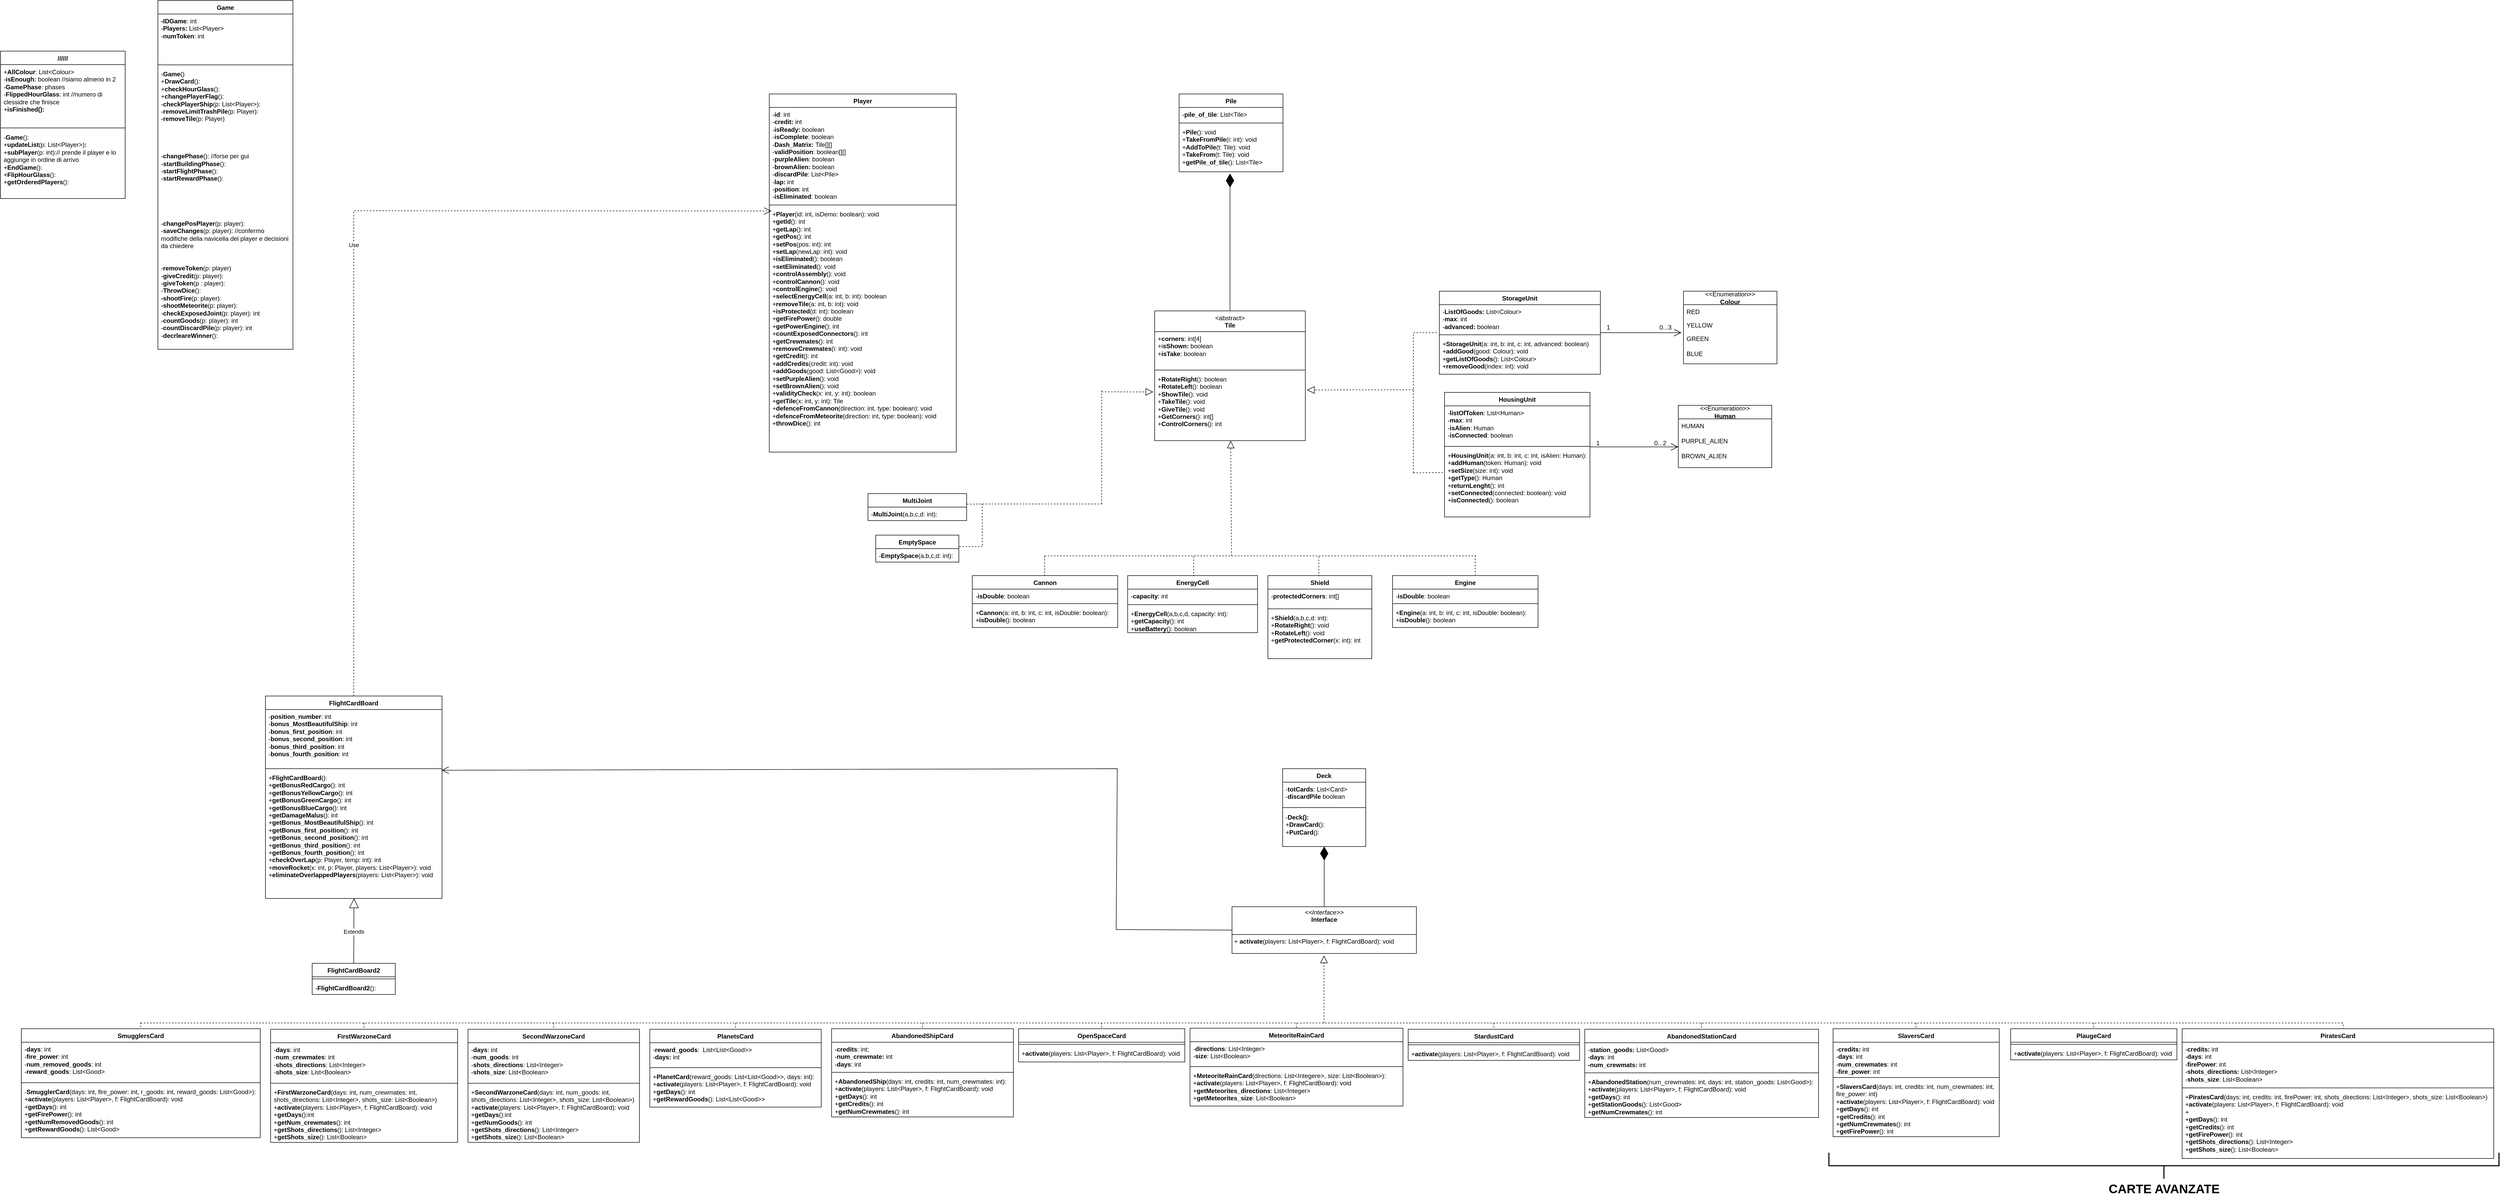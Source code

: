 <mxfile version="26.1.1">
  <diagram name="Pagina-1" id="Z89HP5UN5tn1WMKujjH4">
    <mxGraphModel dx="7388" dy="6398" grid="1" gridSize="10" guides="1" tooltips="1" connect="1" arrows="1" fold="1" page="1" pageScale="1" pageWidth="827" pageHeight="1169" math="0" shadow="0">
      <root>
        <mxCell id="0" />
        <mxCell id="1" parent="0" />
        <mxCell id="JUDwlbpP6VHwZAwFnjdI-1" value="//////" style="swimlane;fontStyle=1;align=center;verticalAlign=top;childLayout=stackLayout;horizontal=1;startSize=26;horizontalStack=0;resizeParent=1;resizeParentMax=0;resizeLast=0;collapsible=1;marginBottom=0;whiteSpace=wrap;html=1;" vertex="1" parent="1">
          <mxGeometry x="-4000" y="-3892.5" width="240" height="284" as="geometry" />
        </mxCell>
        <mxCell id="JUDwlbpP6VHwZAwFnjdI-2" value="&lt;div&gt;+&lt;b&gt;AllColour&lt;/b&gt;: List&amp;lt;Colour&amp;gt;&lt;/div&gt;&lt;div&gt;-&lt;b&gt;isEnough: &lt;/b&gt;boolean //siamo almeno in 2&lt;/div&gt;&lt;div&gt;-&lt;b&gt;GamePhase&lt;/b&gt;: phases&lt;/div&gt;&lt;div&gt;-&lt;b&gt;FlippedHourGlass&lt;/b&gt;: int //numero di clessidre che finisce&lt;/div&gt;&lt;div&gt;+&lt;b&gt;isFinished():&lt;/b&gt;&lt;/div&gt;" style="text;strokeColor=none;fillColor=none;align=left;verticalAlign=top;spacingLeft=4;spacingRight=4;overflow=hidden;rotatable=0;points=[[0,0.5],[1,0.5]];portConstraint=eastwest;whiteSpace=wrap;html=1;" vertex="1" parent="JUDwlbpP6VHwZAwFnjdI-1">
          <mxGeometry y="26" width="240" height="118" as="geometry" />
        </mxCell>
        <mxCell id="JUDwlbpP6VHwZAwFnjdI-3" value="" style="line;strokeWidth=1;fillColor=none;align=left;verticalAlign=middle;spacingTop=-1;spacingLeft=3;spacingRight=3;rotatable=0;labelPosition=right;points=[];portConstraint=eastwest;strokeColor=inherit;" vertex="1" parent="JUDwlbpP6VHwZAwFnjdI-1">
          <mxGeometry y="144" width="240" height="8" as="geometry" />
        </mxCell>
        <mxCell id="JUDwlbpP6VHwZAwFnjdI-4" value="-&lt;b&gt;Game&lt;/b&gt;():&lt;div&gt;+&lt;b&gt;updateList&lt;/b&gt;(p: List&amp;lt;Player&amp;gt;)&lt;b&gt;:&lt;/b&gt;&lt;/div&gt;&lt;div&gt;+&lt;b&gt;subPlayer&lt;/b&gt;(p: int):// prende il player e lo aggiunge in ordine di arrivo&lt;/div&gt;&lt;div&gt;+&lt;b&gt;EndGame&lt;/b&gt;():&lt;/div&gt;&lt;div&gt;+&lt;b&gt;FlipHourGlass&lt;/b&gt;():&lt;/div&gt;&lt;div&gt;+&lt;b&gt;getOrderedPlayers&lt;/b&gt;():&lt;/div&gt;" style="text;strokeColor=none;fillColor=none;align=left;verticalAlign=top;spacingLeft=4;spacingRight=4;overflow=hidden;rotatable=0;points=[[0,0.5],[1,0.5]];portConstraint=eastwest;whiteSpace=wrap;html=1;" vertex="1" parent="JUDwlbpP6VHwZAwFnjdI-1">
          <mxGeometry y="152" width="240" height="132" as="geometry" />
        </mxCell>
        <mxCell id="JUDwlbpP6VHwZAwFnjdI-5" value="Game" style="swimlane;fontStyle=1;align=center;verticalAlign=top;childLayout=stackLayout;horizontal=1;startSize=26;horizontalStack=0;resizeParent=1;resizeParentMax=0;resizeLast=0;collapsible=1;marginBottom=0;whiteSpace=wrap;html=1;" vertex="1" parent="1">
          <mxGeometry x="-3697" y="-3990" width="260" height="672" as="geometry" />
        </mxCell>
        <mxCell id="JUDwlbpP6VHwZAwFnjdI-6" value="-IDGame&lt;span style=&quot;font-weight: normal;&quot;&gt;: int&lt;/span&gt;&lt;div&gt;&lt;span style=&quot;font-weight: normal;&quot;&gt;-&lt;/span&gt;Players: &lt;span style=&quot;font-weight: normal;&quot;&gt;List&amp;lt;Player&amp;gt;&lt;/span&gt;&lt;/div&gt;&lt;div&gt;&lt;span style=&quot;font-weight: normal;&quot;&gt;-&lt;/span&gt;numToken&lt;span style=&quot;font-weight: normal;&quot;&gt;: int&lt;/span&gt;&lt;/div&gt;" style="text;strokeColor=none;fillColor=none;align=left;verticalAlign=top;spacingLeft=4;spacingRight=4;overflow=hidden;rotatable=0;points=[[0,0.5],[1,0.5]];portConstraint=eastwest;whiteSpace=wrap;html=1;fontStyle=1" vertex="1" parent="JUDwlbpP6VHwZAwFnjdI-5">
          <mxGeometry y="26" width="260" height="94" as="geometry" />
        </mxCell>
        <mxCell id="JUDwlbpP6VHwZAwFnjdI-7" value="" style="line;strokeWidth=1;fillColor=none;align=left;verticalAlign=middle;spacingTop=-1;spacingLeft=3;spacingRight=3;rotatable=0;labelPosition=right;points=[];portConstraint=eastwest;strokeColor=inherit;" vertex="1" parent="JUDwlbpP6VHwZAwFnjdI-5">
          <mxGeometry y="120" width="260" height="8" as="geometry" />
        </mxCell>
        <mxCell id="JUDwlbpP6VHwZAwFnjdI-8" value="-&lt;b&gt;Game&lt;/b&gt;()&lt;div&gt;+&lt;b&gt;DrawCard&lt;/b&gt;():&lt;/div&gt;&lt;div&gt;+&lt;b&gt;checkHourGlass&lt;/b&gt;():&amp;nbsp;&lt;/div&gt;&lt;div&gt;+&lt;b&gt;changePlayerFlag&lt;/b&gt;():&lt;/div&gt;&lt;div&gt;-&lt;b&gt;checkPlayerShip&lt;/b&gt;(p: List&amp;lt;Player&amp;gt;):&lt;/div&gt;&lt;div&gt;-&lt;b&gt;removeLimitTrashPile&lt;/b&gt;(p: Player):&lt;/div&gt;&lt;div&gt;-&lt;b&gt;removeTile&lt;/b&gt;(p: Player)&lt;/div&gt;&lt;div&gt;&lt;br&gt;&lt;/div&gt;&lt;div&gt;&lt;br&gt;&lt;/div&gt;&lt;div&gt;&lt;br&gt;&lt;/div&gt;&lt;div&gt;&lt;br&gt;&lt;/div&gt;&lt;div&gt;-&lt;b&gt;changePhase&lt;/b&gt;(): //forse per gui&lt;/div&gt;&lt;div&gt;-&lt;b&gt;startBuildingPhase&lt;/b&gt;():&lt;/div&gt;&lt;div&gt;-&lt;b&gt;startFlightPhase&lt;/b&gt;():&lt;/div&gt;&lt;div&gt;-&lt;b&gt;startRewardPhase&lt;/b&gt;():&lt;/div&gt;&lt;div&gt;&lt;br&gt;&lt;/div&gt;&lt;div&gt;&lt;br&gt;&lt;/div&gt;&lt;div&gt;&lt;br&gt;&lt;/div&gt;&lt;div&gt;&lt;br&gt;&lt;/div&gt;&lt;div&gt;&lt;br&gt;&lt;/div&gt;&lt;div&gt;-&lt;b&gt;changePosPlayer&lt;/b&gt;(p: player):&lt;/div&gt;&lt;div&gt;-&lt;b&gt;saveChanges&lt;/b&gt;(p: player): //confermo modifiche della navicella del player e decisioni&amp;nbsp;&lt;/div&gt;&lt;div&gt;&lt;span style=&quot;background-color: transparent; color: light-dark(rgb(0, 0, 0), rgb(255, 255, 255));&quot;&gt;da chiedere&lt;/span&gt;&lt;/div&gt;&lt;div&gt;&lt;br&gt;&lt;/div&gt;&lt;div&gt;&lt;br&gt;&lt;/div&gt;&lt;div&gt;-&lt;b&gt;removeToken&lt;/b&gt;(p: player)&lt;/div&gt;&lt;div&gt;-&lt;b&gt;giveCredit&lt;/b&gt;(p: player):&lt;/div&gt;&lt;div&gt;-&lt;b&gt;giveToken&lt;/b&gt;(p : player):&lt;/div&gt;&lt;div&gt;-&lt;b&gt;ThrowDice&lt;/b&gt;():&lt;/div&gt;&lt;div&gt;&lt;b&gt;-shootFire&lt;/b&gt;(p: player):&lt;/div&gt;&lt;div&gt;&lt;b&gt;-shootMeteorite&lt;/b&gt;(p: player):&lt;/div&gt;&lt;div&gt;-&lt;b&gt;checkExposedJoint&lt;/b&gt;(p: player): int&lt;/div&gt;&lt;div&gt;-&lt;b&gt;countGoods&lt;/b&gt;(p: player): int&lt;/div&gt;&lt;div&gt;-&lt;b&gt;countDiscardPile&lt;/b&gt;(p: player): int&lt;/div&gt;&lt;div&gt;-&lt;b&gt;decrleareWinner&lt;/b&gt;():&lt;/div&gt;" style="text;strokeColor=none;fillColor=none;align=left;verticalAlign=top;spacingLeft=4;spacingRight=4;overflow=hidden;rotatable=0;points=[[0,0.5],[1,0.5]];portConstraint=eastwest;whiteSpace=wrap;html=1;" vertex="1" parent="JUDwlbpP6VHwZAwFnjdI-5">
          <mxGeometry y="128" width="260" height="544" as="geometry" />
        </mxCell>
        <mxCell id="JUDwlbpP6VHwZAwFnjdI-9" value="&lt;div&gt;&lt;span style=&quot;font-weight: normal;&quot;&gt;&amp;lt;abstract&amp;gt;&lt;/span&gt;&lt;/div&gt;&lt;div&gt;Tile&lt;/div&gt;" style="swimlane;fontStyle=1;align=center;verticalAlign=top;childLayout=stackLayout;horizontal=1;startSize=40;horizontalStack=0;resizeParent=1;resizeParentMax=0;resizeLast=0;collapsible=1;marginBottom=0;whiteSpace=wrap;html=1;" vertex="1" parent="1">
          <mxGeometry x="-1778" y="-3392" width="290" height="250" as="geometry" />
        </mxCell>
        <mxCell id="JUDwlbpP6VHwZAwFnjdI-10" value="+&lt;b&gt;corners&lt;/b&gt;: int[4]&amp;nbsp;&lt;div&gt;+i&lt;b&gt;sShown: &lt;/b&gt;boolean&lt;/div&gt;&lt;div&gt;+&lt;b&gt;isTake&lt;/b&gt;: boolean&lt;/div&gt;" style="text;strokeColor=none;fillColor=none;align=left;verticalAlign=top;spacingLeft=4;spacingRight=4;overflow=hidden;rotatable=0;points=[[0,0.5],[1,0.5]];portConstraint=eastwest;whiteSpace=wrap;html=1;" vertex="1" parent="JUDwlbpP6VHwZAwFnjdI-9">
          <mxGeometry y="40" width="290" height="70" as="geometry" />
        </mxCell>
        <mxCell id="JUDwlbpP6VHwZAwFnjdI-11" value="" style="line;strokeWidth=1;fillColor=none;align=left;verticalAlign=middle;spacingTop=-1;spacingLeft=3;spacingRight=3;rotatable=0;labelPosition=right;points=[];portConstraint=eastwest;strokeColor=inherit;" vertex="1" parent="JUDwlbpP6VHwZAwFnjdI-9">
          <mxGeometry y="110" width="290" height="8" as="geometry" />
        </mxCell>
        <mxCell id="JUDwlbpP6VHwZAwFnjdI-12" value="&lt;div&gt;+&lt;b&gt;RotateRight&lt;/b&gt;(): boolean&lt;/div&gt;&lt;div&gt;+&lt;b&gt;RotateLeft&lt;/b&gt;(): boolean&lt;/div&gt;&lt;div&gt;+&lt;b&gt;ShowTile&lt;/b&gt;(): void&amp;nbsp;&amp;nbsp;&lt;/div&gt;&lt;div&gt;+&lt;b&gt;TakeTile&lt;/b&gt;(): void&lt;/div&gt;&lt;div&gt;+&lt;b&gt;GiveTile&lt;/b&gt;(): void&lt;/div&gt;&lt;div&gt;+&lt;b&gt;GetCorners&lt;/b&gt;(): int[]&lt;/div&gt;&lt;div&gt;+&lt;b&gt;ControlCorners&lt;/b&gt;(): int&lt;/div&gt;" style="text;strokeColor=none;fillColor=none;align=left;verticalAlign=top;spacingLeft=4;spacingRight=4;overflow=hidden;rotatable=0;points=[[0,0.5],[1,0.5]];portConstraint=eastwest;whiteSpace=wrap;html=1;" vertex="1" parent="JUDwlbpP6VHwZAwFnjdI-9">
          <mxGeometry y="118" width="290" height="132" as="geometry" />
        </mxCell>
        <mxCell id="JUDwlbpP6VHwZAwFnjdI-16" value="HousingUnit" style="swimlane;fontStyle=1;align=center;verticalAlign=top;childLayout=stackLayout;horizontal=1;startSize=26;horizontalStack=0;resizeParent=1;resizeParentMax=0;resizeLast=0;collapsible=1;marginBottom=0;whiteSpace=wrap;html=1;" vertex="1" parent="1">
          <mxGeometry x="-1220" y="-3235" width="280" height="240" as="geometry" />
        </mxCell>
        <mxCell id="JUDwlbpP6VHwZAwFnjdI-17" value="-&lt;b&gt;listOfToken&lt;/b&gt;: List&amp;lt;Human&amp;gt;&lt;div&gt;-&lt;b&gt;max&lt;/b&gt;: int&lt;/div&gt;&lt;div&gt;-&lt;b&gt;isAlien&lt;/b&gt;: Human&lt;/div&gt;&lt;div&gt;-&lt;b&gt;isConnected&lt;/b&gt;: boolean&lt;/div&gt;" style="text;strokeColor=none;fillColor=none;align=left;verticalAlign=top;spacingLeft=4;spacingRight=4;overflow=hidden;rotatable=0;points=[[0,0.5],[1,0.5]];portConstraint=eastwest;whiteSpace=wrap;html=1;" vertex="1" parent="JUDwlbpP6VHwZAwFnjdI-16">
          <mxGeometry y="26" width="280" height="74" as="geometry" />
        </mxCell>
        <mxCell id="JUDwlbpP6VHwZAwFnjdI-18" value="" style="line;strokeWidth=1;fillColor=none;align=left;verticalAlign=middle;spacingTop=-1;spacingLeft=3;spacingRight=3;rotatable=0;labelPosition=right;points=[];portConstraint=eastwest;strokeColor=inherit;" vertex="1" parent="JUDwlbpP6VHwZAwFnjdI-16">
          <mxGeometry y="100" width="280" height="8" as="geometry" />
        </mxCell>
        <mxCell id="JUDwlbpP6VHwZAwFnjdI-19" value="+&lt;b&gt;HousingUnit&lt;/b&gt;(&lt;span style=&quot;text-align: center;&quot;&gt;a: int, b: int, c: int, isAlien: Human&lt;/span&gt;):&lt;div&gt;+&lt;b&gt;addHuman&lt;/b&gt;(token: Human): void&lt;/div&gt;&lt;div&gt;+&lt;b&gt;setSize&lt;/b&gt;(size: int): void&lt;/div&gt;&lt;div&gt;+&lt;b&gt;getType&lt;/b&gt;(): Human&lt;/div&gt;&lt;div&gt;+&lt;b&gt;returnLenght&lt;/b&gt;(): int&lt;/div&gt;&lt;div&gt;+&lt;b&gt;setConnected&lt;/b&gt;(connected: boolean): void&lt;/div&gt;&lt;div&gt;+&lt;b&gt;isConnected&lt;/b&gt;(): boolean&lt;/div&gt;" style="text;strokeColor=none;fillColor=none;align=left;verticalAlign=top;spacingLeft=4;spacingRight=4;overflow=hidden;rotatable=0;points=[[0,0.5],[1,0.5]];portConstraint=eastwest;whiteSpace=wrap;html=1;" vertex="1" parent="JUDwlbpP6VHwZAwFnjdI-16">
          <mxGeometry y="108" width="280" height="132" as="geometry" />
        </mxCell>
        <mxCell id="JUDwlbpP6VHwZAwFnjdI-36" value="Shield" style="swimlane;fontStyle=1;align=center;verticalAlign=top;childLayout=stackLayout;horizontal=1;startSize=26;horizontalStack=0;resizeParent=1;resizeParentMax=0;resizeLast=0;collapsible=1;marginBottom=0;whiteSpace=wrap;html=1;" vertex="1" parent="1">
          <mxGeometry x="-1560" y="-2882" width="200" height="160" as="geometry" />
        </mxCell>
        <mxCell id="JUDwlbpP6VHwZAwFnjdI-37" value="-&lt;b&gt;protectedCorners&lt;/b&gt;: int[]" style="text;strokeColor=none;fillColor=none;align=left;verticalAlign=top;spacingLeft=4;spacingRight=4;overflow=hidden;rotatable=0;points=[[0,0.5],[1,0.5]];portConstraint=eastwest;whiteSpace=wrap;html=1;" vertex="1" parent="JUDwlbpP6VHwZAwFnjdI-36">
          <mxGeometry y="26" width="200" height="34" as="geometry" />
        </mxCell>
        <mxCell id="JUDwlbpP6VHwZAwFnjdI-38" value="" style="line;strokeWidth=1;fillColor=none;align=left;verticalAlign=middle;spacingTop=-1;spacingLeft=3;spacingRight=3;rotatable=0;labelPosition=right;points=[];portConstraint=eastwest;strokeColor=inherit;" vertex="1" parent="JUDwlbpP6VHwZAwFnjdI-36">
          <mxGeometry y="60" width="200" height="8" as="geometry" />
        </mxCell>
        <mxCell id="JUDwlbpP6VHwZAwFnjdI-39" value="+&lt;b&gt;Shield&lt;/b&gt;(&lt;span style=&quot;text-align: center;&quot;&gt;a,b,c,d: int&lt;/span&gt;):&lt;div&gt;+&lt;b&gt;RotateRight&lt;/b&gt;(): void&lt;/div&gt;&lt;div&gt;+&lt;b&gt;RotateLeft&lt;/b&gt;(): void&lt;/div&gt;&lt;div&gt;+&lt;b&gt;getProtectedCorner&lt;/b&gt;(x: int): int&lt;/div&gt;" style="text;strokeColor=none;fillColor=none;align=left;verticalAlign=top;spacingLeft=4;spacingRight=4;overflow=hidden;rotatable=0;points=[[0,0.5],[1,0.5]];portConstraint=eastwest;whiteSpace=wrap;html=1;" vertex="1" parent="JUDwlbpP6VHwZAwFnjdI-36">
          <mxGeometry y="68" width="200" height="92" as="geometry" />
        </mxCell>
        <mxCell id="JUDwlbpP6VHwZAwFnjdI-40" value="MultiJoint" style="swimlane;fontStyle=1;align=center;verticalAlign=top;childLayout=stackLayout;horizontal=1;startSize=26;horizontalStack=0;resizeParent=1;resizeParentMax=0;resizeLast=0;collapsible=1;marginBottom=0;whiteSpace=wrap;html=1;" vertex="1" parent="1">
          <mxGeometry x="-2330" y="-3040" width="190" height="52" as="geometry" />
        </mxCell>
        <mxCell id="JUDwlbpP6VHwZAwFnjdI-41" value="-&lt;b&gt;MultiJoint&lt;/b&gt;(&lt;span style=&quot;text-align: center;&quot;&gt;a,b,c,d: int&lt;/span&gt;):" style="text;strokeColor=none;fillColor=none;align=left;verticalAlign=top;spacingLeft=4;spacingRight=4;overflow=hidden;rotatable=0;points=[[0,0.5],[1,0.5]];portConstraint=eastwest;whiteSpace=wrap;html=1;" vertex="1" parent="JUDwlbpP6VHwZAwFnjdI-40">
          <mxGeometry y="26" width="190" height="26" as="geometry" />
        </mxCell>
        <mxCell id="JUDwlbpP6VHwZAwFnjdI-47" value="EnergyCell" style="swimlane;fontStyle=1;align=center;verticalAlign=top;childLayout=stackLayout;horizontal=1;startSize=26;horizontalStack=0;resizeParent=1;resizeParentMax=0;resizeLast=0;collapsible=1;marginBottom=0;whiteSpace=wrap;html=1;" vertex="1" parent="1">
          <mxGeometry x="-1830" y="-2882" width="250" height="110" as="geometry" />
        </mxCell>
        <mxCell id="JUDwlbpP6VHwZAwFnjdI-48" value="-&lt;b&gt;capacity&lt;/b&gt;: int" style="text;strokeColor=none;fillColor=none;align=left;verticalAlign=top;spacingLeft=4;spacingRight=4;overflow=hidden;rotatable=0;points=[[0,0.5],[1,0.5]];portConstraint=eastwest;whiteSpace=wrap;html=1;" vertex="1" parent="JUDwlbpP6VHwZAwFnjdI-47">
          <mxGeometry y="26" width="250" height="26" as="geometry" />
        </mxCell>
        <mxCell id="JUDwlbpP6VHwZAwFnjdI-49" value="" style="line;strokeWidth=1;fillColor=none;align=left;verticalAlign=middle;spacingTop=-1;spacingLeft=3;spacingRight=3;rotatable=0;labelPosition=right;points=[];portConstraint=eastwest;strokeColor=inherit;" vertex="1" parent="JUDwlbpP6VHwZAwFnjdI-47">
          <mxGeometry y="52" width="250" height="8" as="geometry" />
        </mxCell>
        <mxCell id="JUDwlbpP6VHwZAwFnjdI-50" value="+&lt;span style=&quot;font-weight: 700; text-align: center;&quot;&gt;EnergyCell&lt;/span&gt;&lt;span style=&quot;text-align: center;&quot;&gt;(&lt;/span&gt;&lt;span style=&quot;text-align: center;&quot;&gt;a,b,c,d, capacity: int&lt;/span&gt;&lt;span style=&quot;text-align: center;&quot;&gt;):&lt;/span&gt;&lt;div&gt;+&lt;b&gt;getCapacity&lt;/b&gt;(): int&lt;/div&gt;&lt;div&gt;+&lt;b&gt;useBattery&lt;/b&gt;(): boolean&lt;/div&gt;&lt;div&gt;&amp;nbsp;&lt;/div&gt;" style="text;strokeColor=none;fillColor=none;align=left;verticalAlign=top;spacingLeft=4;spacingRight=4;overflow=hidden;rotatable=0;points=[[0,0.5],[1,0.5]];portConstraint=eastwest;whiteSpace=wrap;html=1;" vertex="1" parent="JUDwlbpP6VHwZAwFnjdI-47">
          <mxGeometry y="60" width="250" height="50" as="geometry" />
        </mxCell>
        <mxCell id="JUDwlbpP6VHwZAwFnjdI-55" value="PlanetsCard" style="swimlane;fontStyle=1;align=center;verticalAlign=top;childLayout=stackLayout;horizontal=1;startSize=26;horizontalStack=0;resizeParent=1;resizeParentMax=0;resizeLast=0;collapsible=1;marginBottom=0;whiteSpace=wrap;html=1;" vertex="1" parent="1">
          <mxGeometry x="-2750" y="-2008" width="330" height="150" as="geometry" />
        </mxCell>
        <mxCell id="JUDwlbpP6VHwZAwFnjdI-56" value="-&lt;b&gt;reward_goods&lt;/b&gt;:&amp;nbsp;&amp;nbsp;&lt;span style=&quot;background-color: transparent; color: light-dark(rgb(0, 0, 0), rgb(255, 255, 255));&quot;&gt;List&amp;lt;List&amp;lt;Good&amp;gt;&amp;gt;&lt;/span&gt;&lt;div&gt;-&lt;b&gt;days: &lt;/b&gt;int&lt;/div&gt;&lt;div&gt;&lt;br&gt;&lt;/div&gt;" style="text;strokeColor=none;fillColor=none;align=left;verticalAlign=top;spacingLeft=4;spacingRight=4;overflow=hidden;rotatable=0;points=[[0,0.5],[1,0.5]];portConstraint=eastwest;whiteSpace=wrap;html=1;" vertex="1" parent="JUDwlbpP6VHwZAwFnjdI-55">
          <mxGeometry y="26" width="330" height="44" as="geometry" />
        </mxCell>
        <mxCell id="JUDwlbpP6VHwZAwFnjdI-57" value="" style="line;strokeWidth=1;fillColor=none;align=left;verticalAlign=middle;spacingTop=-1;spacingLeft=3;spacingRight=3;rotatable=0;labelPosition=right;points=[];portConstraint=eastwest;strokeColor=inherit;" vertex="1" parent="JUDwlbpP6VHwZAwFnjdI-55">
          <mxGeometry y="70" width="330" height="8" as="geometry" />
        </mxCell>
        <mxCell id="JUDwlbpP6VHwZAwFnjdI-58" value="+&lt;b&gt;PlanetCard&lt;/b&gt;(reward_goods: List&amp;lt;List&amp;lt;Good&amp;gt;&amp;gt;, days: int):&amp;nbsp;&lt;div&gt;+&lt;b&gt;activate&lt;/b&gt;(players: List&amp;lt;Player&amp;gt;, f: FlightCardBoard): void&lt;/div&gt;&lt;div&gt;+&lt;b&gt;getDays&lt;/b&gt;(): int&lt;/div&gt;&lt;div&gt;+&lt;b&gt;getRewardGoods&lt;/b&gt;(): List&amp;lt;List&amp;lt;Good&amp;gt;&amp;gt;&lt;/div&gt;" style="text;strokeColor=none;fillColor=none;align=left;verticalAlign=top;spacingLeft=4;spacingRight=4;overflow=hidden;rotatable=0;points=[[0,0.5],[1,0.5]];portConstraint=eastwest;whiteSpace=wrap;html=1;" vertex="1" parent="JUDwlbpP6VHwZAwFnjdI-55">
          <mxGeometry y="78" width="330" height="72" as="geometry" />
        </mxCell>
        <mxCell id="JUDwlbpP6VHwZAwFnjdI-59" value="AbandonedShipCard" style="swimlane;fontStyle=1;align=center;verticalAlign=top;childLayout=stackLayout;horizontal=1;startSize=26;horizontalStack=0;resizeParent=1;resizeParentMax=0;resizeLast=0;collapsible=1;marginBottom=0;whiteSpace=wrap;html=1;" vertex="1" parent="1">
          <mxGeometry x="-2400" y="-2009" width="350" height="170" as="geometry" />
        </mxCell>
        <mxCell id="JUDwlbpP6VHwZAwFnjdI-60" value="-&lt;b&gt;credits&lt;/b&gt;: int;&lt;div&gt;-&lt;b&gt;num_crewmate: &lt;/b&gt;int&lt;/div&gt;&lt;div&gt;-&lt;b&gt;days&lt;/b&gt;: int&lt;/div&gt;" style="text;strokeColor=none;fillColor=none;align=left;verticalAlign=top;spacingLeft=4;spacingRight=4;overflow=hidden;rotatable=0;points=[[0,0.5],[1,0.5]];portConstraint=eastwest;whiteSpace=wrap;html=1;" vertex="1" parent="JUDwlbpP6VHwZAwFnjdI-59">
          <mxGeometry y="26" width="350" height="54" as="geometry" />
        </mxCell>
        <mxCell id="JUDwlbpP6VHwZAwFnjdI-61" value="" style="line;strokeWidth=1;fillColor=none;align=left;verticalAlign=middle;spacingTop=-1;spacingLeft=3;spacingRight=3;rotatable=0;labelPosition=right;points=[];portConstraint=eastwest;strokeColor=inherit;" vertex="1" parent="JUDwlbpP6VHwZAwFnjdI-59">
          <mxGeometry y="80" width="350" height="8" as="geometry" />
        </mxCell>
        <mxCell id="JUDwlbpP6VHwZAwFnjdI-62" value="&lt;div style=&quot;text-align: left;&quot;&gt;&lt;span style=&quot;background-color: transparent; color: light-dark(rgb(0, 0, 0), rgb(255, 255, 255)); text-align: center;&quot;&gt;+&lt;/span&gt;&lt;span style=&quot;background-color: transparent; color: light-dark(rgb(0, 0, 0), rgb(255, 255, 255)); font-weight: 700; text-align: center;&quot;&gt;AbandonedShip&lt;/span&gt;&lt;span style=&quot;background-color: transparent; color: light-dark(rgb(0, 0, 0), rgb(255, 255, 255)); text-align: center;&quot;&gt;(days: int, credits: int, num_crewmates: int):&lt;/span&gt;&lt;/div&gt;&lt;div&gt;&lt;div&gt;+&lt;b&gt;activate&lt;/b&gt;(players: List&amp;lt;Player&amp;gt;, f: FlightCardBoard): void&lt;/div&gt;&lt;div&gt;+&lt;b&gt;getDays&lt;/b&gt;(): int&lt;/div&gt;&lt;/div&gt;&lt;div&gt;+&lt;b&gt;getCredits&lt;/b&gt;(): int&lt;/div&gt;&lt;div&gt;+&lt;b&gt;getNumCrewmates&lt;/b&gt;(): int&lt;/div&gt;&lt;div&gt;&lt;span style=&quot;text-align: center;&quot;&gt;&lt;br&gt;&lt;/span&gt;&lt;/div&gt;" style="text;strokeColor=none;fillColor=none;align=left;verticalAlign=top;spacingLeft=4;spacingRight=4;overflow=hidden;rotatable=0;points=[[0,0.5],[1,0.5]];portConstraint=eastwest;whiteSpace=wrap;html=1;" vertex="1" parent="JUDwlbpP6VHwZAwFnjdI-59">
          <mxGeometry y="88" width="350" height="82" as="geometry" />
        </mxCell>
        <mxCell id="JUDwlbpP6VHwZAwFnjdI-63" value="OpenSpaceCard" style="swimlane;fontStyle=1;align=center;verticalAlign=top;childLayout=stackLayout;horizontal=1;startSize=26;horizontalStack=0;resizeParent=1;resizeParentMax=0;resizeLast=0;collapsible=1;marginBottom=0;whiteSpace=wrap;html=1;" vertex="1" parent="1">
          <mxGeometry x="-2040" y="-2009" width="320" height="64" as="geometry" />
        </mxCell>
        <mxCell id="JUDwlbpP6VHwZAwFnjdI-64" value="" style="line;strokeWidth=1;fillColor=none;align=left;verticalAlign=middle;spacingTop=-1;spacingLeft=3;spacingRight=3;rotatable=0;labelPosition=right;points=[];portConstraint=eastwest;strokeColor=inherit;" vertex="1" parent="JUDwlbpP6VHwZAwFnjdI-63">
          <mxGeometry y="26" width="320" height="8" as="geometry" />
        </mxCell>
        <mxCell id="JUDwlbpP6VHwZAwFnjdI-65" value="&lt;div&gt;&lt;div&gt;+&lt;b&gt;activate&lt;/b&gt;(players: List&amp;lt;Player&amp;gt;, f: FlightCardBoard): void&lt;/div&gt;&lt;/div&gt;&lt;div&gt;&lt;br&gt;&lt;/div&gt;" style="text;strokeColor=none;fillColor=none;align=left;verticalAlign=top;spacingLeft=4;spacingRight=4;overflow=hidden;rotatable=0;points=[[0,0.5],[1,0.5]];portConstraint=eastwest;whiteSpace=wrap;html=1;" vertex="1" parent="JUDwlbpP6VHwZAwFnjdI-63">
          <mxGeometry y="34" width="320" height="30" as="geometry" />
        </mxCell>
        <mxCell id="JUDwlbpP6VHwZAwFnjdI-66" value="MeteoriteRainCard" style="swimlane;fontStyle=1;align=center;verticalAlign=top;childLayout=stackLayout;horizontal=1;startSize=26;horizontalStack=0;resizeParent=1;resizeParentMax=0;resizeLast=0;collapsible=1;marginBottom=0;whiteSpace=wrap;html=1;" vertex="1" parent="1">
          <mxGeometry x="-1710" y="-2010" width="410" height="150" as="geometry" />
        </mxCell>
        <mxCell id="JUDwlbpP6VHwZAwFnjdI-67" value="&lt;div&gt;-&lt;b&gt;directions&lt;/b&gt;: List&amp;lt;Integer&amp;gt;&lt;/div&gt;&lt;div&gt;-&lt;b&gt;size&lt;/b&gt;: List&amp;lt;Boolean&amp;gt;&lt;/div&gt;" style="text;strokeColor=none;fillColor=none;align=left;verticalAlign=top;spacingLeft=4;spacingRight=4;overflow=hidden;rotatable=0;points=[[0,0.5],[1,0.5]];portConstraint=eastwest;whiteSpace=wrap;html=1;" vertex="1" parent="JUDwlbpP6VHwZAwFnjdI-66">
          <mxGeometry y="26" width="410" height="44" as="geometry" />
        </mxCell>
        <mxCell id="JUDwlbpP6VHwZAwFnjdI-68" value="" style="line;strokeWidth=1;fillColor=none;align=left;verticalAlign=middle;spacingTop=-1;spacingLeft=3;spacingRight=3;rotatable=0;labelPosition=right;points=[];portConstraint=eastwest;strokeColor=inherit;" vertex="1" parent="JUDwlbpP6VHwZAwFnjdI-66">
          <mxGeometry y="70" width="410" height="8" as="geometry" />
        </mxCell>
        <mxCell id="JUDwlbpP6VHwZAwFnjdI-69" value="+&lt;b&gt;MeteoriteRainCard&lt;/b&gt;(directions: List&amp;lt;Integere&amp;gt;, size: List&amp;lt;Boolean&amp;gt;):&lt;div&gt;+&lt;b&gt;activate&lt;/b&gt;(players: List&amp;lt;Player&amp;gt;, f: FlightCardBoard): void&lt;div&gt;+&lt;b&gt;getMeteorites_directions&lt;/b&gt;: List&amp;lt;Integer&amp;gt;&lt;/div&gt;&lt;/div&gt;&lt;div&gt;+&lt;b&gt;getMeteorites_size&lt;/b&gt;: List&amp;lt;Boolean&amp;gt;&lt;/div&gt;" style="text;strokeColor=none;fillColor=none;align=left;verticalAlign=top;spacingLeft=4;spacingRight=4;overflow=hidden;rotatable=0;points=[[0,0.5],[1,0.5]];portConstraint=eastwest;whiteSpace=wrap;html=1;" vertex="1" parent="JUDwlbpP6VHwZAwFnjdI-66">
          <mxGeometry y="78" width="410" height="72" as="geometry" />
        </mxCell>
        <mxCell id="JUDwlbpP6VHwZAwFnjdI-70" value="AbandonedStationCard" style="swimlane;fontStyle=1;align=center;verticalAlign=top;childLayout=stackLayout;horizontal=1;startSize=26;horizontalStack=0;resizeParent=1;resizeParentMax=0;resizeLast=0;collapsible=1;marginBottom=0;whiteSpace=wrap;html=1;" vertex="1" parent="1">
          <mxGeometry x="-950" y="-2008" width="450" height="170" as="geometry" />
        </mxCell>
        <mxCell id="JUDwlbpP6VHwZAwFnjdI-71" value="&lt;div&gt;-&lt;b&gt;station_goods: &lt;/b&gt;List&amp;lt;Good&amp;gt;&lt;/div&gt;&lt;div&gt;-&lt;b&gt;days&lt;/b&gt;: int&lt;/div&gt;&lt;div&gt;&lt;b&gt;-num_crewmats: &lt;/b&gt;int&lt;/div&gt;" style="text;strokeColor=none;fillColor=none;align=left;verticalAlign=top;spacingLeft=4;spacingRight=4;overflow=hidden;rotatable=0;points=[[0,0.5],[1,0.5]];portConstraint=eastwest;whiteSpace=wrap;html=1;" vertex="1" parent="JUDwlbpP6VHwZAwFnjdI-70">
          <mxGeometry y="26" width="450" height="54" as="geometry" />
        </mxCell>
        <mxCell id="JUDwlbpP6VHwZAwFnjdI-72" value="" style="line;strokeWidth=1;fillColor=none;align=left;verticalAlign=middle;spacingTop=-1;spacingLeft=3;spacingRight=3;rotatable=0;labelPosition=right;points=[];portConstraint=eastwest;strokeColor=inherit;" vertex="1" parent="JUDwlbpP6VHwZAwFnjdI-70">
          <mxGeometry y="80" width="450" height="8" as="geometry" />
        </mxCell>
        <mxCell id="JUDwlbpP6VHwZAwFnjdI-73" value="+&lt;b&gt;AbandonedStation&lt;/b&gt;(num_crewmates: int, days: int, station_goods: List&amp;lt;Good&amp;gt;):&lt;div&gt;&lt;div&gt;&lt;div&gt;+&lt;b&gt;activate&lt;/b&gt;(players: List&amp;lt;Player&amp;gt;, f: FlightCardBoard): void&lt;/div&gt;&lt;div&gt;+&lt;b&gt;getDays&lt;/b&gt;(): int&lt;/div&gt;&lt;/div&gt;&lt;div&gt;+&lt;b&gt;getStationGoods&lt;/b&gt;(): List&amp;lt;Good&amp;gt;&lt;/div&gt;&lt;div&gt;+&lt;b&gt;getNumCrewmates&lt;/b&gt;(): int&lt;/div&gt;&lt;/div&gt;&lt;div&gt;&lt;br&gt;&lt;/div&gt;" style="text;strokeColor=none;fillColor=none;align=left;verticalAlign=top;spacingLeft=4;spacingRight=4;overflow=hidden;rotatable=0;points=[[0,0.5],[1,0.5]];portConstraint=eastwest;whiteSpace=wrap;html=1;" vertex="1" parent="JUDwlbpP6VHwZAwFnjdI-70">
          <mxGeometry y="88" width="450" height="82" as="geometry" />
        </mxCell>
        <mxCell id="JUDwlbpP6VHwZAwFnjdI-74" value="SmugglersCard" style="swimlane;fontStyle=1;align=center;verticalAlign=top;childLayout=stackLayout;horizontal=1;startSize=26;horizontalStack=0;resizeParent=1;resizeParentMax=0;resizeLast=0;collapsible=1;marginBottom=0;whiteSpace=wrap;html=1;" vertex="1" parent="1">
          <mxGeometry x="-3960" y="-2009" width="460" height="210" as="geometry" />
        </mxCell>
        <mxCell id="JUDwlbpP6VHwZAwFnjdI-75" value="-&lt;b&gt;days&lt;/b&gt;: int&lt;div&gt;-&lt;b&gt;fire_power&lt;/b&gt;: int&lt;/div&gt;&lt;div&gt;-&lt;b&gt;num_removed_goods&lt;/b&gt;: int&lt;/div&gt;&lt;div&gt;-&lt;b&gt;reward_goods&lt;/b&gt;: List&amp;lt;Good&amp;gt;&lt;/div&gt;" style="text;strokeColor=none;fillColor=none;align=left;verticalAlign=top;spacingLeft=4;spacingRight=4;overflow=hidden;rotatable=0;points=[[0,0.5],[1,0.5]];portConstraint=eastwest;whiteSpace=wrap;html=1;" vertex="1" parent="JUDwlbpP6VHwZAwFnjdI-74">
          <mxGeometry y="26" width="460" height="74" as="geometry" />
        </mxCell>
        <mxCell id="JUDwlbpP6VHwZAwFnjdI-76" value="" style="line;strokeWidth=1;fillColor=none;align=left;verticalAlign=middle;spacingTop=-1;spacingLeft=3;spacingRight=3;rotatable=0;labelPosition=right;points=[];portConstraint=eastwest;strokeColor=inherit;" vertex="1" parent="JUDwlbpP6VHwZAwFnjdI-74">
          <mxGeometry y="100" width="460" height="8" as="geometry" />
        </mxCell>
        <mxCell id="JUDwlbpP6VHwZAwFnjdI-77" value="-&lt;b&gt;SmugglerCard&lt;/b&gt;(days: int, fire_power: int, r_goods: int, reward_goods: List&amp;lt;Good&amp;gt;):&lt;div&gt;&lt;div&gt;+&lt;b&gt;activate&lt;/b&gt;(players: List&amp;lt;Player&amp;gt;, f: FlightCardBoard): void&lt;/div&gt;&lt;/div&gt;&lt;div&gt;+&lt;b&gt;getDays&lt;/b&gt;(): int&lt;/div&gt;&lt;div&gt;+&lt;b&gt;getFirePower&lt;/b&gt;(): int&lt;/div&gt;&lt;div&gt;+&lt;b&gt;getNumRemovedGoods&lt;/b&gt;(): int&lt;/div&gt;&lt;div&gt;+&lt;b&gt;getRewardGoods&lt;/b&gt;(): List&amp;lt;Good&amp;gt;&lt;/div&gt;" style="text;strokeColor=none;fillColor=none;align=left;verticalAlign=top;spacingLeft=4;spacingRight=4;overflow=hidden;rotatable=0;points=[[0,0.5],[1,0.5]];portConstraint=eastwest;whiteSpace=wrap;html=1;" vertex="1" parent="JUDwlbpP6VHwZAwFnjdI-74">
          <mxGeometry y="108" width="460" height="102" as="geometry" />
        </mxCell>
        <mxCell id="JUDwlbpP6VHwZAwFnjdI-78" value="FirstWarzoneCard" style="swimlane;fontStyle=1;align=center;verticalAlign=top;childLayout=stackLayout;horizontal=1;startSize=26;horizontalStack=0;resizeParent=1;resizeParentMax=0;resizeLast=0;collapsible=1;marginBottom=0;whiteSpace=wrap;html=1;" vertex="1" parent="1">
          <mxGeometry x="-3480" y="-2008" width="360" height="218" as="geometry" />
        </mxCell>
        <mxCell id="JUDwlbpP6VHwZAwFnjdI-79" value="-&lt;b&gt;days&lt;/b&gt;: int&lt;div&gt;-&lt;b&gt;num_crewmates&lt;/b&gt;: int&lt;/div&gt;&lt;div&gt;-&lt;b&gt;shots_directions&lt;/b&gt;: List&amp;lt;Integer&amp;gt;&lt;/div&gt;&lt;div&gt;-&lt;b&gt;shots_size&lt;/b&gt;: List&amp;lt;Boolean&amp;gt;&lt;/div&gt;&lt;div&gt;&lt;br&gt;&lt;/div&gt;" style="text;strokeColor=none;fillColor=none;align=left;verticalAlign=top;spacingLeft=4;spacingRight=4;overflow=hidden;rotatable=0;points=[[0,0.5],[1,0.5]];portConstraint=eastwest;whiteSpace=wrap;html=1;" vertex="1" parent="JUDwlbpP6VHwZAwFnjdI-78">
          <mxGeometry y="26" width="360" height="74" as="geometry" />
        </mxCell>
        <mxCell id="JUDwlbpP6VHwZAwFnjdI-80" value="" style="line;strokeWidth=1;fillColor=none;align=left;verticalAlign=middle;spacingTop=-1;spacingLeft=3;spacingRight=3;rotatable=0;labelPosition=right;points=[];portConstraint=eastwest;strokeColor=inherit;" vertex="1" parent="JUDwlbpP6VHwZAwFnjdI-78">
          <mxGeometry y="100" width="360" height="8" as="geometry" />
        </mxCell>
        <mxCell id="JUDwlbpP6VHwZAwFnjdI-81" value="&lt;div&gt;+&lt;b&gt;FirstWarzoneCard&lt;/b&gt;(days: int, num_crewmates: int, shots_directions: List&amp;lt;Integer&amp;gt;, shots_size: List&amp;lt;Boolean&amp;gt;)&lt;/div&gt;+&lt;b&gt;activate&lt;/b&gt;(players: List&amp;lt;Player&amp;gt;, f: FlightCardBoard): void&lt;div&gt;+&lt;b&gt;getDays&lt;/b&gt;():int&lt;/div&gt;&lt;div&gt;+&lt;b&gt;getNum_crewmates&lt;/b&gt;(): int&lt;/div&gt;&lt;div&gt;+&lt;b&gt;getShots_directions&lt;/b&gt;(): List&amp;lt;Integer&amp;gt;&lt;/div&gt;&lt;div&gt;+&lt;b&gt;getShots_size&lt;/b&gt;(): List&amp;lt;Boolean&amp;gt;&lt;/div&gt;&lt;div&gt;&lt;br&gt;&lt;/div&gt;" style="text;strokeColor=none;fillColor=none;align=left;verticalAlign=top;spacingLeft=4;spacingRight=4;overflow=hidden;rotatable=0;points=[[0,0.5],[1,0.5]];portConstraint=eastwest;whiteSpace=wrap;html=1;" vertex="1" parent="JUDwlbpP6VHwZAwFnjdI-78">
          <mxGeometry y="108" width="360" height="110" as="geometry" />
        </mxCell>
        <mxCell id="JUDwlbpP6VHwZAwFnjdI-82" value="StardustCard" style="swimlane;fontStyle=1;align=center;verticalAlign=top;childLayout=stackLayout;horizontal=1;startSize=26;horizontalStack=0;resizeParent=1;resizeParentMax=0;resizeLast=0;collapsible=1;marginBottom=0;whiteSpace=wrap;html=1;" vertex="1" parent="1">
          <mxGeometry x="-1290" y="-2008" width="330" height="60" as="geometry" />
        </mxCell>
        <mxCell id="JUDwlbpP6VHwZAwFnjdI-83" value="" style="line;strokeWidth=1;fillColor=none;align=left;verticalAlign=middle;spacingTop=-1;spacingLeft=3;spacingRight=3;rotatable=0;labelPosition=right;points=[];portConstraint=eastwest;strokeColor=inherit;" vertex="1" parent="JUDwlbpP6VHwZAwFnjdI-82">
          <mxGeometry y="26" width="330" height="8" as="geometry" />
        </mxCell>
        <mxCell id="JUDwlbpP6VHwZAwFnjdI-84" value="+&lt;b&gt;activate&lt;/b&gt;(players: List&amp;lt;Player&amp;gt;, f: FlightCardBoard): void&lt;div&gt;&lt;br&gt;&lt;/div&gt;" style="text;strokeColor=none;fillColor=none;align=left;verticalAlign=top;spacingLeft=4;spacingRight=4;overflow=hidden;rotatable=0;points=[[0,0.5],[1,0.5]];portConstraint=eastwest;whiteSpace=wrap;html=1;" vertex="1" parent="JUDwlbpP6VHwZAwFnjdI-82">
          <mxGeometry y="34" width="330" height="26" as="geometry" />
        </mxCell>
        <mxCell id="JUDwlbpP6VHwZAwFnjdI-85" value="PiratesCard" style="swimlane;fontStyle=1;align=center;verticalAlign=top;childLayout=stackLayout;horizontal=1;startSize=26;horizontalStack=0;resizeParent=1;resizeParentMax=0;resizeLast=0;collapsible=1;marginBottom=0;whiteSpace=wrap;html=1;" vertex="1" parent="1">
          <mxGeometry x="200" y="-2009" width="600" height="250" as="geometry" />
        </mxCell>
        <mxCell id="JUDwlbpP6VHwZAwFnjdI-86" value="-&lt;b&gt;credits: &lt;/b&gt;int&lt;div&gt;-&lt;b&gt;days&lt;/b&gt;: int&lt;/div&gt;&lt;div&gt;-&lt;b&gt;firePower&lt;/b&gt;: int&lt;/div&gt;&lt;div&gt;-&lt;b&gt;shots_directions: &lt;/b&gt;List&amp;lt;Integer&amp;gt;&lt;/div&gt;&lt;div&gt;-&lt;b&gt;shots_size&lt;/b&gt;: List&amp;lt;Boolean&amp;gt;&lt;/div&gt;" style="text;strokeColor=none;fillColor=none;align=left;verticalAlign=top;spacingLeft=4;spacingRight=4;overflow=hidden;rotatable=0;points=[[0,0.5],[1,0.5]];portConstraint=eastwest;whiteSpace=wrap;html=1;" vertex="1" parent="JUDwlbpP6VHwZAwFnjdI-85">
          <mxGeometry y="26" width="600" height="84" as="geometry" />
        </mxCell>
        <mxCell id="JUDwlbpP6VHwZAwFnjdI-87" value="" style="line;strokeWidth=1;fillColor=none;align=left;verticalAlign=middle;spacingTop=-1;spacingLeft=3;spacingRight=3;rotatable=0;labelPosition=right;points=[];portConstraint=eastwest;strokeColor=inherit;" vertex="1" parent="JUDwlbpP6VHwZAwFnjdI-85">
          <mxGeometry y="110" width="600" height="8" as="geometry" />
        </mxCell>
        <mxCell id="JUDwlbpP6VHwZAwFnjdI-88" value="+&lt;b&gt;PiratesCard&lt;/b&gt;(days: int, credits: int, firePower: int, shots_directions: List&amp;lt;Integer&amp;gt;, shots_size: List&amp;lt;Boolean&amp;gt;)&lt;div&gt;&lt;div&gt;+&lt;b&gt;activate&lt;/b&gt;(players: List&amp;lt;Player&amp;gt;, f: FlightCardBoard): void&lt;/div&gt;&lt;div&gt;+&lt;/div&gt;&lt;div&gt;&lt;div&gt;&lt;div&gt;+&lt;b&gt;getDays&lt;/b&gt;(): int&lt;/div&gt;&lt;div&gt;+&lt;b&gt;getCredits&lt;/b&gt;(): int&lt;/div&gt;&lt;/div&gt;&lt;div&gt;+&lt;b&gt;getFirePower&lt;/b&gt;(): int&lt;/div&gt;&lt;/div&gt;&lt;/div&gt;&lt;div&gt;&lt;div&gt;+&lt;b&gt;getShots_directions&lt;/b&gt;(): List&amp;lt;Integer&amp;gt;&lt;/div&gt;&lt;div&gt;+&lt;b&gt;getShots_size&lt;/b&gt;(): List&amp;lt;Boolean&amp;gt;&lt;/div&gt;&lt;/div&gt;" style="text;strokeColor=none;fillColor=none;align=left;verticalAlign=top;spacingLeft=4;spacingRight=4;overflow=hidden;rotatable=0;points=[[0,0.5],[1,0.5]];portConstraint=eastwest;whiteSpace=wrap;html=1;" vertex="1" parent="JUDwlbpP6VHwZAwFnjdI-85">
          <mxGeometry y="118" width="600" height="132" as="geometry" />
        </mxCell>
        <mxCell id="JUDwlbpP6VHwZAwFnjdI-89" value="SlaversCard" style="swimlane;fontStyle=1;align=center;verticalAlign=top;childLayout=stackLayout;horizontal=1;startSize=26;horizontalStack=0;resizeParent=1;resizeParentMax=0;resizeLast=0;collapsible=1;marginBottom=0;whiteSpace=wrap;html=1;" vertex="1" parent="1">
          <mxGeometry x="-472" y="-2009" width="320" height="208" as="geometry" />
        </mxCell>
        <mxCell id="JUDwlbpP6VHwZAwFnjdI-90" value="-&lt;b&gt;credits:&amp;nbsp;&lt;/b&gt;int&lt;div&gt;-&lt;b&gt;days&lt;/b&gt;: int&lt;/div&gt;&lt;div&gt;-&lt;b&gt;num_crewmates&lt;/b&gt;: int&lt;/div&gt;&lt;div&gt;-&lt;b&gt;fire_power&lt;/b&gt;: int&lt;/div&gt;" style="text;strokeColor=none;fillColor=none;align=left;verticalAlign=top;spacingLeft=4;spacingRight=4;overflow=hidden;rotatable=0;points=[[0,0.5],[1,0.5]];portConstraint=eastwest;whiteSpace=wrap;html=1;" vertex="1" parent="JUDwlbpP6VHwZAwFnjdI-89">
          <mxGeometry y="26" width="320" height="64" as="geometry" />
        </mxCell>
        <mxCell id="JUDwlbpP6VHwZAwFnjdI-91" value="" style="line;strokeWidth=1;fillColor=none;align=left;verticalAlign=middle;spacingTop=-1;spacingLeft=3;spacingRight=3;rotatable=0;labelPosition=right;points=[];portConstraint=eastwest;strokeColor=inherit;" vertex="1" parent="JUDwlbpP6VHwZAwFnjdI-89">
          <mxGeometry y="90" width="320" height="8" as="geometry" />
        </mxCell>
        <mxCell id="JUDwlbpP6VHwZAwFnjdI-92" value="+&lt;b&gt;SlaversCard&lt;/b&gt;(days: int, credits: int, num_crewmates: int, fire_power: int)&lt;div&gt;&lt;div&gt;+&lt;b&gt;activate&lt;/b&gt;(players: List&amp;lt;Player&amp;gt;, f: FlightCardBoard): void&lt;/div&gt;&lt;div&gt;&lt;div&gt;+&lt;b&gt;getDays&lt;/b&gt;(): int&lt;/div&gt;&lt;div&gt;+&lt;b&gt;getCredits&lt;/b&gt;(): int&lt;/div&gt;&lt;div&gt;+&lt;b&gt;getNumCrewmates&lt;/b&gt;(): int&lt;/div&gt;&lt;/div&gt;&lt;/div&gt;&lt;div&gt;+&lt;b&gt;getFirePower&lt;/b&gt;(): int&lt;/div&gt;" style="text;strokeColor=none;fillColor=none;align=left;verticalAlign=top;spacingLeft=4;spacingRight=4;overflow=hidden;rotatable=0;points=[[0,0.5],[1,0.5]];portConstraint=eastwest;whiteSpace=wrap;html=1;" vertex="1" parent="JUDwlbpP6VHwZAwFnjdI-89">
          <mxGeometry y="98" width="320" height="110" as="geometry" />
        </mxCell>
        <mxCell id="JUDwlbpP6VHwZAwFnjdI-93" value="&lt;font style=&quot;font-size: 24px;&quot; face=&quot;Helvetica&quot;&gt;&lt;b&gt;CARTE AVANZATE&lt;/b&gt;&lt;/font&gt;" style="text;html=1;align=center;verticalAlign=middle;resizable=0;points=[];autosize=1;strokeColor=none;fillColor=none;" vertex="1" parent="1">
          <mxGeometry x="45.0" y="-1720" width="240" height="40" as="geometry" />
        </mxCell>
        <mxCell id="JUDwlbpP6VHwZAwFnjdI-94" value="PlaugeCard" style="swimlane;fontStyle=1;align=center;verticalAlign=top;childLayout=stackLayout;horizontal=1;startSize=26;horizontalStack=0;resizeParent=1;resizeParentMax=0;resizeLast=0;collapsible=1;marginBottom=0;whiteSpace=wrap;html=1;" vertex="1" parent="1">
          <mxGeometry x="-130" y="-2009" width="320" height="60" as="geometry" />
        </mxCell>
        <mxCell id="JUDwlbpP6VHwZAwFnjdI-95" value="" style="line;strokeWidth=1;fillColor=none;align=left;verticalAlign=middle;spacingTop=-1;spacingLeft=3;spacingRight=3;rotatable=0;labelPosition=right;points=[];portConstraint=eastwest;strokeColor=inherit;" vertex="1" parent="JUDwlbpP6VHwZAwFnjdI-94">
          <mxGeometry y="26" width="320" height="8" as="geometry" />
        </mxCell>
        <mxCell id="JUDwlbpP6VHwZAwFnjdI-96" value="&lt;div&gt;+&lt;b&gt;activate&lt;/b&gt;(players: List&amp;lt;Player&amp;gt;, f: FlightCardBoard): void&lt;/div&gt;&lt;div&gt;&lt;br&gt;&lt;/div&gt;" style="text;strokeColor=none;fillColor=none;align=left;verticalAlign=top;spacingLeft=4;spacingRight=4;overflow=hidden;rotatable=0;points=[[0,0.5],[1,0.5]];portConstraint=eastwest;whiteSpace=wrap;html=1;" vertex="1" parent="JUDwlbpP6VHwZAwFnjdI-94">
          <mxGeometry y="34" width="320" height="26" as="geometry" />
        </mxCell>
        <mxCell id="JUDwlbpP6VHwZAwFnjdI-97" value="FlightCardBoard2" style="swimlane;fontStyle=1;align=center;verticalAlign=top;childLayout=stackLayout;horizontal=1;startSize=26;horizontalStack=0;resizeParent=1;resizeParentMax=0;resizeLast=0;collapsible=1;marginBottom=0;whiteSpace=wrap;html=1;" vertex="1" parent="1">
          <mxGeometry x="-3400" y="-2135" width="160" height="60" as="geometry" />
        </mxCell>
        <mxCell id="JUDwlbpP6VHwZAwFnjdI-98" value="" style="line;strokeWidth=1;fillColor=none;align=left;verticalAlign=middle;spacingTop=-1;spacingLeft=3;spacingRight=3;rotatable=0;labelPosition=right;points=[];portConstraint=eastwest;strokeColor=inherit;" vertex="1" parent="JUDwlbpP6VHwZAwFnjdI-97">
          <mxGeometry y="26" width="160" height="8" as="geometry" />
        </mxCell>
        <mxCell id="JUDwlbpP6VHwZAwFnjdI-99" value="&lt;span style=&quot;text-align: center;&quot;&gt;-&lt;/span&gt;&lt;span style=&quot;font-weight: 700; text-align: center;&quot;&gt;FlightCardBoard2&lt;/span&gt;&lt;span style=&quot;text-align: center;&quot;&gt;():&lt;/span&gt;" style="text;strokeColor=none;fillColor=none;align=left;verticalAlign=top;spacingLeft=4;spacingRight=4;overflow=hidden;rotatable=0;points=[[0,0.5],[1,0.5]];portConstraint=eastwest;whiteSpace=wrap;html=1;" vertex="1" parent="JUDwlbpP6VHwZAwFnjdI-97">
          <mxGeometry y="34" width="160" height="26" as="geometry" />
        </mxCell>
        <mxCell id="JUDwlbpP6VHwZAwFnjdI-100" value="Extends" style="endArrow=block;endSize=16;endFill=0;html=1;rounded=0;entryX=0.504;entryY=0.996;entryDx=0;entryDy=0;entryPerimeter=0;exitX=0.5;exitY=0;exitDx=0;exitDy=0;" edge="1" parent="1" source="JUDwlbpP6VHwZAwFnjdI-97">
          <mxGeometry x="-0.015" width="160" relative="1" as="geometry">
            <mxPoint x="-3320" y="-2190" as="sourcePoint" />
            <mxPoint x="-3319.5" y="-2260" as="targetPoint" />
            <mxPoint as="offset" />
          </mxGeometry>
        </mxCell>
        <mxCell id="JUDwlbpP6VHwZAwFnjdI-101" value="FlightCardBoard" style="swimlane;fontStyle=1;align=center;verticalAlign=top;childLayout=stackLayout;horizontal=1;startSize=26;horizontalStack=0;resizeParent=1;resizeParentMax=0;resizeLast=0;collapsible=1;marginBottom=0;whiteSpace=wrap;html=1;" vertex="1" parent="1">
          <mxGeometry x="-3490" y="-2650" width="340" height="390" as="geometry" />
        </mxCell>
        <mxCell id="JUDwlbpP6VHwZAwFnjdI-102" value="&lt;div&gt;-&lt;b&gt;position_number&lt;/b&gt;: int&lt;/div&gt;&lt;div&gt;-&lt;b&gt;bonus_MostBeautifulShip&lt;/b&gt;: int&lt;/div&gt;&lt;div&gt;-&lt;b&gt;bonus_first_position&lt;/b&gt;: int&lt;/div&gt;&lt;div&gt;-&lt;b&gt;bonus_second_position&lt;/b&gt;: int&lt;/div&gt;&lt;div&gt;-&lt;b&gt;bonus_third_position&lt;/b&gt;: int&lt;/div&gt;&lt;div&gt;-&lt;b&gt;bonus_fourth_position&lt;/b&gt;: int&lt;/div&gt;" style="text;strokeColor=none;fillColor=none;align=left;verticalAlign=top;spacingLeft=4;spacingRight=4;overflow=hidden;rotatable=0;points=[[0,0.5],[1,0.5]];portConstraint=eastwest;whiteSpace=wrap;html=1;" vertex="1" parent="JUDwlbpP6VHwZAwFnjdI-101">
          <mxGeometry y="26" width="340" height="110" as="geometry" />
        </mxCell>
        <mxCell id="JUDwlbpP6VHwZAwFnjdI-103" value="" style="line;strokeWidth=1;fillColor=none;align=left;verticalAlign=middle;spacingTop=-1;spacingLeft=3;spacingRight=3;rotatable=0;labelPosition=right;points=[];portConstraint=eastwest;strokeColor=inherit;" vertex="1" parent="JUDwlbpP6VHwZAwFnjdI-101">
          <mxGeometry y="136" width="340" height="8" as="geometry" />
        </mxCell>
        <mxCell id="JUDwlbpP6VHwZAwFnjdI-104" value="&lt;div style=&quot;text-align: left;&quot;&gt;&lt;span style=&quot;background-color: transparent; color: light-dark(rgb(0, 0, 0), rgb(255, 255, 255)); text-align: center;&quot;&gt;+&lt;/span&gt;&lt;span style=&quot;background-color: transparent; color: light-dark(rgb(0, 0, 0), rgb(255, 255, 255)); font-weight: 700; text-align: center;&quot;&gt;FlightCardBoard&lt;/span&gt;&lt;span style=&quot;background-color: transparent; color: light-dark(rgb(0, 0, 0), rgb(255, 255, 255)); text-align: center;&quot;&gt;():&lt;/span&gt;&lt;/div&gt;&lt;div&gt;&lt;span style=&quot;text-align: center;&quot;&gt;+&lt;b&gt;getBonusRedCargo&lt;/b&gt;(): int&lt;/span&gt;&lt;/div&gt;&lt;div&gt;&lt;span style=&quot;text-align: center;&quot;&gt;+&lt;b&gt;getBonusYellowCargo&lt;/b&gt;(): int&lt;/span&gt;&lt;/div&gt;&lt;div&gt;&lt;span style=&quot;text-align: center;&quot;&gt;+&lt;b&gt;getBonusGreenCargo&lt;/b&gt;(): int&lt;/span&gt;&lt;span style=&quot;text-align: center;&quot;&gt;&lt;/span&gt;&lt;/div&gt;&lt;div&gt;&lt;span style=&quot;text-align: center;&quot;&gt;+&lt;b&gt;getBonusBlueCargo&lt;/b&gt;(): int&lt;/span&gt;&lt;span style=&quot;text-align: center;&quot;&gt;&lt;/span&gt;&lt;/div&gt;&lt;div&gt;&lt;span style=&quot;text-align: center;&quot;&gt;+&lt;b&gt;getDamageMalus&lt;/b&gt;(): int&lt;/span&gt;&lt;/div&gt;&lt;div&gt;&lt;span style=&quot;text-align: center;&quot;&gt;+&lt;b&gt;getBonus_MostBeautifulShip&lt;/b&gt;(): int&lt;/span&gt;&lt;/div&gt;&lt;div&gt;&lt;span style=&quot;text-align: center;&quot;&gt;+&lt;b&gt;getBonus_first_position&lt;/b&gt;(): int&lt;/span&gt;&lt;/div&gt;&lt;div&gt;&lt;span style=&quot;text-align: center;&quot;&gt;+&lt;b&gt;getBonus_second_position&lt;/b&gt;(): int&lt;/span&gt;&lt;span style=&quot;text-align: center;&quot;&gt;&lt;/span&gt;&lt;/div&gt;&lt;div&gt;&lt;span style=&quot;text-align: center;&quot;&gt;+&lt;b&gt;getBonus_third_position&lt;/b&gt;(): int&lt;/span&gt;&lt;span style=&quot;text-align: center;&quot;&gt;&lt;/span&gt;&lt;/div&gt;&lt;div&gt;&lt;span style=&quot;text-align: center;&quot;&gt;+&lt;b&gt;getBonus_fourth_position&lt;/b&gt;(): int&lt;/span&gt;&lt;span style=&quot;text-align: center;&quot;&gt;&lt;/span&gt;&lt;/div&gt;&lt;div&gt;&lt;span style=&quot;text-align: center;&quot;&gt;+&lt;b&gt;checkOverLap&lt;/b&gt;(p: Player, temp: int): int&lt;/span&gt;&lt;/div&gt;&lt;div&gt;&lt;span style=&quot;text-align: center;&quot;&gt;+&lt;b&gt;moveRocket&lt;/b&gt;(x: int, p: Player, players: List&amp;lt;Player&amp;gt;): void&lt;/span&gt;&lt;/div&gt;&lt;div&gt;&lt;span style=&quot;text-align: center;&quot;&gt;+&lt;b&gt;eliminateOverlappedPlayers&lt;/b&gt;(players: List&amp;lt;Player&amp;gt;): void&lt;/span&gt;&lt;/div&gt;" style="text;strokeColor=none;fillColor=none;align=left;verticalAlign=top;spacingLeft=4;spacingRight=4;overflow=hidden;rotatable=0;points=[[0,0.5],[1,0.5]];portConstraint=eastwest;whiteSpace=wrap;html=1;" vertex="1" parent="JUDwlbpP6VHwZAwFnjdI-101">
          <mxGeometry y="144" width="340" height="246" as="geometry" />
        </mxCell>
        <mxCell id="JUDwlbpP6VHwZAwFnjdI-105" value="EmptySpace" style="swimlane;fontStyle=1;align=center;verticalAlign=top;childLayout=stackLayout;horizontal=1;startSize=26;horizontalStack=0;resizeParent=1;resizeParentMax=0;resizeLast=0;collapsible=1;marginBottom=0;whiteSpace=wrap;html=1;" vertex="1" parent="1">
          <mxGeometry x="-2315" y="-2960" width="160" height="52" as="geometry" />
        </mxCell>
        <mxCell id="JUDwlbpP6VHwZAwFnjdI-106" value="-&lt;b&gt;EmptySpace&lt;/b&gt;(&lt;span style=&quot;text-align: center;&quot;&gt;a,b,c,d: int&lt;/span&gt;):" style="text;strokeColor=none;fillColor=none;align=left;verticalAlign=top;spacingLeft=4;spacingRight=4;overflow=hidden;rotatable=0;points=[[0,0.5],[1,0.5]];portConstraint=eastwest;whiteSpace=wrap;html=1;" vertex="1" parent="JUDwlbpP6VHwZAwFnjdI-105">
          <mxGeometry y="26" width="160" height="26" as="geometry" />
        </mxCell>
        <mxCell id="JUDwlbpP6VHwZAwFnjdI-107" value="Pile" style="swimlane;fontStyle=1;align=center;verticalAlign=top;childLayout=stackLayout;horizontal=1;startSize=26;horizontalStack=0;resizeParent=1;resizeParentMax=0;resizeLast=0;collapsible=1;marginBottom=0;whiteSpace=wrap;html=1;" vertex="1" parent="1">
          <mxGeometry x="-1731" y="-3810" width="200" height="150" as="geometry" />
        </mxCell>
        <mxCell id="JUDwlbpP6VHwZAwFnjdI-108" value="-&lt;b&gt;pile_of_tile&lt;/b&gt;: List&amp;lt;Tile&amp;gt;" style="text;strokeColor=none;fillColor=none;align=left;verticalAlign=top;spacingLeft=4;spacingRight=4;overflow=hidden;rotatable=0;points=[[0,0.5],[1,0.5]];portConstraint=eastwest;whiteSpace=wrap;html=1;" vertex="1" parent="JUDwlbpP6VHwZAwFnjdI-107">
          <mxGeometry y="26" width="200" height="26" as="geometry" />
        </mxCell>
        <mxCell id="JUDwlbpP6VHwZAwFnjdI-109" value="" style="line;strokeWidth=1;fillColor=none;align=left;verticalAlign=middle;spacingTop=-1;spacingLeft=3;spacingRight=3;rotatable=0;labelPosition=right;points=[];portConstraint=eastwest;strokeColor=inherit;" vertex="1" parent="JUDwlbpP6VHwZAwFnjdI-107">
          <mxGeometry y="52" width="200" height="8" as="geometry" />
        </mxCell>
        <mxCell id="JUDwlbpP6VHwZAwFnjdI-110" value="+&lt;b&gt;Pile&lt;/b&gt;(): void&lt;div&gt;+&lt;b&gt;TakeFromPile&lt;/b&gt;(i: int): void&lt;/div&gt;&lt;div&gt;+&lt;b&gt;AddToPile&lt;/b&gt;(t: Tile): void&lt;/div&gt;&lt;div&gt;+&lt;b&gt;TakeFrom&lt;/b&gt;(t: Tile): void&lt;/div&gt;&lt;div&gt;+&lt;b&gt;getPile_of_tile&lt;/b&gt;(): List&amp;lt;Tile&amp;gt;&lt;/div&gt;" style="text;strokeColor=none;fillColor=none;align=left;verticalAlign=top;spacingLeft=4;spacingRight=4;overflow=hidden;rotatable=0;points=[[0,0.5],[1,0.5]];portConstraint=eastwest;whiteSpace=wrap;html=1;" vertex="1" parent="JUDwlbpP6VHwZAwFnjdI-107">
          <mxGeometry y="60" width="200" height="90" as="geometry" />
        </mxCell>
        <mxCell id="JUDwlbpP6VHwZAwFnjdI-125" value="StorageUnit" style="swimlane;fontStyle=1;align=center;verticalAlign=top;childLayout=stackLayout;horizontal=1;startSize=26;horizontalStack=0;resizeParent=1;resizeParentMax=0;resizeLast=0;collapsible=1;marginBottom=0;whiteSpace=wrap;html=1;" vertex="1" parent="1">
          <mxGeometry x="-1230" y="-3430" width="310" height="160" as="geometry" />
        </mxCell>
        <mxCell id="JUDwlbpP6VHwZAwFnjdI-126" value="-&lt;b&gt;ListOfGoods: &lt;/b&gt;List&amp;lt;Colour&amp;gt;&lt;div&gt;-&lt;b&gt;max&lt;/b&gt;: int&lt;/div&gt;&lt;div&gt;-&lt;b&gt;advanced:&lt;/b&gt;&amp;nbsp;boolean&lt;/div&gt;" style="text;strokeColor=none;fillColor=none;align=left;verticalAlign=top;spacingLeft=4;spacingRight=4;overflow=hidden;rotatable=0;points=[[0,0.5],[1,0.5]];portConstraint=eastwest;whiteSpace=wrap;html=1;" vertex="1" parent="JUDwlbpP6VHwZAwFnjdI-125">
          <mxGeometry y="26" width="310" height="54" as="geometry" />
        </mxCell>
        <mxCell id="JUDwlbpP6VHwZAwFnjdI-127" value="" style="line;strokeWidth=1;fillColor=none;align=left;verticalAlign=middle;spacingTop=-1;spacingLeft=3;spacingRight=3;rotatable=0;labelPosition=right;points=[];portConstraint=eastwest;strokeColor=inherit;" vertex="1" parent="JUDwlbpP6VHwZAwFnjdI-125">
          <mxGeometry y="80" width="310" height="8" as="geometry" />
        </mxCell>
        <mxCell id="JUDwlbpP6VHwZAwFnjdI-128" value="+&lt;span style=&quot;font-weight: 700; text-align: center;&quot;&gt;StorageUnit&lt;/span&gt;&lt;span style=&quot;text-align: center;&quot;&gt;(a: int, b: int, c: int, advanced: boolean)&lt;/span&gt;&lt;div&gt;&lt;span style=&quot;text-align: center;&quot;&gt;+&lt;b&gt;addGood&lt;/b&gt;(good: Colour): void&lt;/span&gt;&lt;/div&gt;&lt;div&gt;&lt;span style=&quot;text-align: center;&quot;&gt;+&lt;b&gt;getListOfGoods&lt;/b&gt;(): List&amp;lt;Colour&amp;gt;&lt;/span&gt;&lt;/div&gt;&lt;div&gt;&lt;span style=&quot;text-align: center;&quot;&gt;+&lt;b&gt;removeGood&lt;/b&gt;(index: int): void&lt;/span&gt;&lt;/div&gt;" style="text;strokeColor=none;fillColor=none;align=left;verticalAlign=top;spacingLeft=4;spacingRight=4;overflow=hidden;rotatable=0;points=[[0,0.5],[1,0.5]];portConstraint=eastwest;whiteSpace=wrap;html=1;" vertex="1" parent="JUDwlbpP6VHwZAwFnjdI-125">
          <mxGeometry y="88" width="310" height="72" as="geometry" />
        </mxCell>
        <mxCell id="JUDwlbpP6VHwZAwFnjdI-141" value="Player" style="swimlane;fontStyle=1;align=center;verticalAlign=top;childLayout=stackLayout;horizontal=1;startSize=26;horizontalStack=0;resizeParent=1;resizeParentMax=0;resizeLast=0;collapsible=1;marginBottom=0;whiteSpace=wrap;html=1;" vertex="1" parent="1">
          <mxGeometry x="-2520" y="-3810" width="360" height="690" as="geometry" />
        </mxCell>
        <mxCell id="JUDwlbpP6VHwZAwFnjdI-142" value="-&lt;b&gt;id&lt;/b&gt;: int&lt;div&gt;-&lt;b&gt;credit: &lt;/b&gt;int&lt;/div&gt;&lt;div&gt;-&lt;b&gt;isReady: &lt;/b&gt;boolean&lt;/div&gt;&lt;div&gt;-&lt;b&gt;isComplete&lt;/b&gt;: boolean&lt;/div&gt;&lt;div&gt;-&lt;b&gt;Dash_Matrix:&lt;/b&gt;&amp;nbsp;Tile[][]&lt;/div&gt;&lt;div&gt;-&lt;b&gt;validPosition&lt;/b&gt;: boolean[][]&lt;/div&gt;&lt;div&gt;-&lt;b&gt;purpleAlien&lt;/b&gt;: boolean&lt;/div&gt;&lt;div&gt;-&lt;b&gt;brownAlien: &lt;/b&gt;boolean&lt;/div&gt;&lt;div&gt;-&lt;b&gt;discardPile&lt;/b&gt;: List&amp;lt;Pile&amp;gt;&lt;/div&gt;&lt;div&gt;-&lt;b&gt;lap: &lt;/b&gt;int&lt;/div&gt;&lt;div&gt;-&lt;b&gt;position&lt;/b&gt;: int&lt;/div&gt;&lt;div&gt;-&lt;b&gt;isEliminated&lt;/b&gt;: boolean&lt;/div&gt;&lt;div&gt;&lt;br&gt;&lt;/div&gt;" style="text;strokeColor=none;fillColor=none;align=left;verticalAlign=top;spacingLeft=4;spacingRight=4;overflow=hidden;rotatable=0;points=[[0,0.5],[1,0.5]];portConstraint=eastwest;whiteSpace=wrap;html=1;" vertex="1" parent="JUDwlbpP6VHwZAwFnjdI-141">
          <mxGeometry y="26" width="360" height="184" as="geometry" />
        </mxCell>
        <mxCell id="JUDwlbpP6VHwZAwFnjdI-143" value="" style="line;strokeWidth=1;fillColor=none;align=left;verticalAlign=middle;spacingTop=-1;spacingLeft=3;spacingRight=3;rotatable=0;labelPosition=right;points=[];portConstraint=eastwest;strokeColor=inherit;" vertex="1" parent="JUDwlbpP6VHwZAwFnjdI-141">
          <mxGeometry y="210" width="360" height="8" as="geometry" />
        </mxCell>
        <mxCell id="JUDwlbpP6VHwZAwFnjdI-144" value="+&lt;b&gt;Player&lt;/b&gt;(id: int, isDemo: boolean): void&lt;div&gt;+&lt;b&gt;getId&lt;/b&gt;(): int&amp;nbsp;&lt;/div&gt;&lt;div&gt;+&lt;b&gt;getLap&lt;/b&gt;(): int&lt;/div&gt;&lt;div&gt;+&lt;b&gt;getPos&lt;/b&gt;(): int&lt;/div&gt;&lt;div&gt;+&lt;b&gt;setPos&lt;/b&gt;(pos: int): int&lt;/div&gt;&lt;div&gt;+&lt;b&gt;setLap&lt;/b&gt;(newLap: int): void&lt;/div&gt;&lt;div&gt;+&lt;b&gt;isEliminated&lt;/b&gt;(): boolean&lt;/div&gt;&lt;div&gt;+&lt;b&gt;setEliminated&lt;/b&gt;(): void&lt;/div&gt;&lt;div&gt;+&lt;b&gt;controlAssembly&lt;/b&gt;(): void&lt;/div&gt;&lt;div&gt;+&lt;b&gt;controlCannon&lt;/b&gt;(): void&lt;/div&gt;&lt;div&gt;+&lt;b&gt;controlEngine&lt;/b&gt;(): void&lt;/div&gt;&lt;div&gt;+&lt;b&gt;selectEnergyCell&lt;/b&gt;(a: int, b: int): boolean&lt;/div&gt;&lt;div&gt;+&lt;b&gt;removeTile&lt;/b&gt;(a: int, b: int): void&lt;/div&gt;&lt;div&gt;+&lt;b&gt;isProtected&lt;/b&gt;(d: int): boolean&lt;/div&gt;&lt;div&gt;+&lt;b&gt;getFirePower&lt;/b&gt;(): double&lt;/div&gt;&lt;div&gt;+&lt;b&gt;getPowerEngine&lt;/b&gt;(): int&lt;/div&gt;&lt;div&gt;+&lt;b&gt;countExposedConnectors&lt;/b&gt;(): int&lt;/div&gt;&lt;div&gt;+&lt;b&gt;getCrewmates&lt;/b&gt;(): int&lt;/div&gt;&lt;div&gt;+&lt;b&gt;removeCrewmates&lt;/b&gt;(i: int): void&lt;/div&gt;&lt;div&gt;+&lt;b&gt;getCredit&lt;/b&gt;(): int&lt;/div&gt;&lt;div&gt;+&lt;b&gt;addCredits&lt;/b&gt;(credit: int): void&lt;/div&gt;&lt;div&gt;+&lt;b&gt;addGoods&lt;/b&gt;(good: List&amp;lt;Good&amp;gt;): void&lt;/div&gt;&lt;div&gt;+&lt;b&gt;setPurpleAlien&lt;/b&gt;(): void&lt;/div&gt;&lt;div&gt;+&lt;b&gt;setBrownAlien&lt;/b&gt;(): void&lt;/div&gt;&lt;div&gt;+&lt;b&gt;validityCheck&lt;/b&gt;(x: int, y: int): boolean&lt;/div&gt;&lt;div&gt;+&lt;b&gt;getTile&lt;/b&gt;(x: int, y: int): Tile&lt;/div&gt;&lt;div&gt;+&lt;b&gt;defenceFromCannon&lt;/b&gt;(direction: int, type: boolean): void&lt;/div&gt;&lt;div&gt;+&lt;b style=&quot;background-color: transparent; color: light-dark(rgb(0, 0, 0), rgb(255, 255, 255));&quot;&gt;defenceFromMeteorite&lt;/b&gt;&lt;span style=&quot;background-color: transparent; color: light-dark(rgb(0, 0, 0), rgb(255, 255, 255));&quot;&gt;(direction: int, type: boolean): void&lt;/span&gt;&lt;/div&gt;&lt;div&gt;+&lt;b&gt;throwDice&lt;/b&gt;(): int&lt;/div&gt;&lt;div&gt;&lt;br&gt;&lt;/div&gt;" style="text;strokeColor=none;fillColor=none;align=left;verticalAlign=top;spacingLeft=4;spacingRight=4;overflow=hidden;rotatable=0;points=[[0,0.5],[1,0.5]];portConstraint=eastwest;whiteSpace=wrap;html=1;" vertex="1" parent="JUDwlbpP6VHwZAwFnjdI-141">
          <mxGeometry y="218" width="360" height="472" as="geometry" />
        </mxCell>
        <mxCell id="JUDwlbpP6VHwZAwFnjdI-145" value="" style="strokeWidth=2;html=1;shape=mxgraph.flowchart.annotation_2;align=left;labelPosition=right;pointerEvents=1;rotation=-90;" vertex="1" parent="1">
          <mxGeometry x="140" y="-2390" width="50" height="1290" as="geometry" />
        </mxCell>
        <mxCell id="JUDwlbpP6VHwZAwFnjdI-146" value="" style="endArrow=block;dashed=1;endFill=0;endSize=12;html=1;rounded=0;" edge="1" parent="1">
          <mxGeometry width="160" relative="1" as="geometry">
            <mxPoint x="-1452.15" y="-2020" as="sourcePoint" />
            <mxPoint x="-1452.15" y="-2150" as="targetPoint" />
          </mxGeometry>
        </mxCell>
        <mxCell id="JUDwlbpP6VHwZAwFnjdI-147" value="&lt;p style=&quot;margin:0px;margin-top:4px;text-align:center;&quot;&gt;&lt;i&gt;&amp;lt;&amp;lt;Interface&amp;gt;&amp;gt;&lt;/i&gt;&lt;br&gt;&lt;b&gt;Interface&lt;/b&gt;&lt;/p&gt;&lt;p style=&quot;margin:0px;margin-left:4px;&quot;&gt;&lt;br&gt;&lt;/p&gt;&lt;hr size=&quot;1&quot; style=&quot;border-style:solid;&quot;&gt;&lt;p style=&quot;margin:0px;margin-left:4px;&quot;&gt;+ &lt;b&gt;activate&lt;/b&gt;(players: List&amp;lt;Player&amp;gt;, f: FlightCardBoard): void&lt;br&gt;&lt;/p&gt;" style="verticalAlign=top;align=left;overflow=fill;html=1;whiteSpace=wrap;" vertex="1" parent="1">
          <mxGeometry x="-1629.15" y="-2244" width="355" height="90" as="geometry" />
        </mxCell>
        <mxCell id="JUDwlbpP6VHwZAwFnjdI-150" value="" style="endArrow=diamondThin;endFill=1;endSize=24;html=1;rounded=0;exitX=0.5;exitY=0;exitDx=0;exitDy=0;entryX=0.49;entryY=1.037;entryDx=0;entryDy=0;entryPerimeter=0;" edge="1" parent="1" source="JUDwlbpP6VHwZAwFnjdI-9" target="JUDwlbpP6VHwZAwFnjdI-110">
          <mxGeometry width="160" relative="1" as="geometry">
            <mxPoint x="-1983" y="-3560" as="sourcePoint" />
            <mxPoint x="-1823" y="-3560" as="targetPoint" />
          </mxGeometry>
        </mxCell>
        <mxCell id="JUDwlbpP6VHwZAwFnjdI-187" value="" style="endArrow=diamondThin;endFill=1;endSize=24;html=1;rounded=0;exitX=0.5;exitY=0;exitDx=0;exitDy=0;" edge="1" parent="1" source="JUDwlbpP6VHwZAwFnjdI-147">
          <mxGeometry width="160" relative="1" as="geometry">
            <mxPoint x="-2011.65" y="-2010" as="sourcePoint" />
            <mxPoint x="-1451.65" y="-2360" as="targetPoint" />
          </mxGeometry>
        </mxCell>
        <mxCell id="JUDwlbpP6VHwZAwFnjdI-188" value="Deck" style="swimlane;fontStyle=1;align=center;verticalAlign=top;childLayout=stackLayout;horizontal=1;startSize=26;horizontalStack=0;resizeParent=1;resizeParentMax=0;resizeLast=0;collapsible=1;marginBottom=0;whiteSpace=wrap;html=1;" vertex="1" parent="1">
          <mxGeometry x="-1531.65" y="-2510" width="160" height="150" as="geometry" />
        </mxCell>
        <mxCell id="JUDwlbpP6VHwZAwFnjdI-189" value="-&lt;b&gt;totCards&lt;/b&gt;: List&amp;lt;Card&amp;gt;&lt;div&gt;-&lt;b&gt;discardPile&lt;/b&gt;&amp;nbsp;boolean&lt;/div&gt;" style="text;strokeColor=none;fillColor=none;align=left;verticalAlign=top;spacingLeft=4;spacingRight=4;overflow=hidden;rotatable=0;points=[[0,0.5],[1,0.5]];portConstraint=eastwest;whiteSpace=wrap;html=1;" vertex="1" parent="JUDwlbpP6VHwZAwFnjdI-188">
          <mxGeometry y="26" width="160" height="44" as="geometry" />
        </mxCell>
        <mxCell id="JUDwlbpP6VHwZAwFnjdI-190" value="" style="line;strokeWidth=1;fillColor=none;align=left;verticalAlign=middle;spacingTop=-1;spacingLeft=3;spacingRight=3;rotatable=0;labelPosition=right;points=[];portConstraint=eastwest;strokeColor=inherit;" vertex="1" parent="JUDwlbpP6VHwZAwFnjdI-188">
          <mxGeometry y="70" width="160" height="10" as="geometry" />
        </mxCell>
        <mxCell id="JUDwlbpP6VHwZAwFnjdI-191" value="&lt;div&gt;-&lt;b&gt;Deck():&lt;/b&gt;&lt;/div&gt;+&lt;b&gt;DrawCard&lt;/b&gt;():&lt;div&gt;+&lt;b&gt;PutCard&lt;/b&gt;():&lt;/div&gt;&lt;div&gt;&lt;br&gt;&lt;div&gt;&lt;br&gt;&lt;/div&gt;&lt;/div&gt;" style="text;strokeColor=none;fillColor=none;align=left;verticalAlign=top;spacingLeft=4;spacingRight=4;overflow=hidden;rotatable=0;points=[[0,0.5],[1,0.5]];portConstraint=eastwest;whiteSpace=wrap;html=1;" vertex="1" parent="JUDwlbpP6VHwZAwFnjdI-188">
          <mxGeometry y="80" width="160" height="70" as="geometry" />
        </mxCell>
        <mxCell id="JUDwlbpP6VHwZAwFnjdI-192" value="" style="endArrow=none;dashed=1;html=1;rounded=0;" edge="1" parent="1">
          <mxGeometry width="50" height="50" relative="1" as="geometry">
            <mxPoint x="-3730" y="-2020" as="sourcePoint" />
            <mxPoint x="510" y="-2020" as="targetPoint" />
          </mxGeometry>
        </mxCell>
        <mxCell id="JUDwlbpP6VHwZAwFnjdI-193" value="" style="endArrow=none;dashed=1;html=1;rounded=0;entryX=0.5;entryY=0;entryDx=0;entryDy=0;" edge="1" parent="1" target="JUDwlbpP6VHwZAwFnjdI-55">
          <mxGeometry width="50" height="50" relative="1" as="geometry">
            <mxPoint x="-2585" y="-2020" as="sourcePoint" />
            <mxPoint x="-2379.65" y="-2081" as="targetPoint" />
          </mxGeometry>
        </mxCell>
        <mxCell id="JUDwlbpP6VHwZAwFnjdI-194" value="" style="endArrow=none;dashed=1;html=1;rounded=0;entryX=0.5;entryY=0;entryDx=0;entryDy=0;" edge="1" parent="1">
          <mxGeometry width="50" height="50" relative="1" as="geometry">
            <mxPoint x="-2225.23" y="-2020" as="sourcePoint" />
            <mxPoint x="-2225.23" y="-2008" as="targetPoint" />
          </mxGeometry>
        </mxCell>
        <mxCell id="JUDwlbpP6VHwZAwFnjdI-195" value="" style="endArrow=none;dashed=1;html=1;rounded=0;entryX=0.5;entryY=0;entryDx=0;entryDy=0;" edge="1" parent="1">
          <mxGeometry width="50" height="50" relative="1" as="geometry">
            <mxPoint x="-1880.23" y="-2020" as="sourcePoint" />
            <mxPoint x="-1880.23" y="-2008" as="targetPoint" />
          </mxGeometry>
        </mxCell>
        <mxCell id="JUDwlbpP6VHwZAwFnjdI-196" value="" style="endArrow=none;dashed=1;html=1;rounded=0;entryX=0.5;entryY=0;entryDx=0;entryDy=0;" edge="1" parent="1">
          <mxGeometry width="50" height="50" relative="1" as="geometry">
            <mxPoint x="-1505.37" y="-2020" as="sourcePoint" />
            <mxPoint x="-1505.37" y="-2008" as="targetPoint" />
          </mxGeometry>
        </mxCell>
        <mxCell id="JUDwlbpP6VHwZAwFnjdI-197" value="" style="endArrow=none;dashed=1;html=1;rounded=0;entryX=0.5;entryY=0;entryDx=0;entryDy=0;" edge="1" parent="1">
          <mxGeometry width="50" height="50" relative="1" as="geometry">
            <mxPoint x="-1125.2" y="-2020" as="sourcePoint" />
            <mxPoint x="-1125.2" y="-2008" as="targetPoint" />
          </mxGeometry>
        </mxCell>
        <mxCell id="JUDwlbpP6VHwZAwFnjdI-198" value="" style="endArrow=none;dashed=1;html=1;rounded=0;entryX=0.5;entryY=0;entryDx=0;entryDy=0;" edge="1" parent="1">
          <mxGeometry width="50" height="50" relative="1" as="geometry">
            <mxPoint x="-725.2" y="-2020" as="sourcePoint" />
            <mxPoint x="-725.2" y="-2008" as="targetPoint" />
          </mxGeometry>
        </mxCell>
        <mxCell id="JUDwlbpP6VHwZAwFnjdI-199" value="" style="endArrow=none;dashed=1;html=1;rounded=0;entryX=0.5;entryY=0;entryDx=0;entryDy=0;" edge="1" parent="1">
          <mxGeometry width="50" height="50" relative="1" as="geometry">
            <mxPoint x="-312.2" y="-2020" as="sourcePoint" />
            <mxPoint x="-312.2" y="-2008" as="targetPoint" />
          </mxGeometry>
        </mxCell>
        <mxCell id="JUDwlbpP6VHwZAwFnjdI-200" value="" style="endArrow=none;dashed=1;html=1;rounded=0;entryX=0.517;entryY=-0.004;entryDx=0;entryDy=0;entryPerimeter=0;" edge="1" parent="1" target="JUDwlbpP6VHwZAwFnjdI-85">
          <mxGeometry width="50" height="50" relative="1" as="geometry">
            <mxPoint x="507" y="-2020" as="sourcePoint" />
            <mxPoint x="280" y="-2008" as="targetPoint" />
            <Array as="points">
              <mxPoint x="510" y="-2020" />
            </Array>
          </mxGeometry>
        </mxCell>
        <mxCell id="JUDwlbpP6VHwZAwFnjdI-201" value="" style="endArrow=open;endFill=1;endSize=12;html=1;rounded=0;exitX=0;exitY=0.5;exitDx=0;exitDy=0;" edge="1" parent="1" source="JUDwlbpP6VHwZAwFnjdI-147">
          <mxGeometry width="160" relative="1" as="geometry">
            <mxPoint x="-1832.15" y="-2320" as="sourcePoint" />
            <mxPoint x="-3151" y="-2507" as="targetPoint" />
            <Array as="points">
              <mxPoint x="-1852.15" y="-2200" />
              <mxPoint x="-1850" y="-2510" />
            </Array>
          </mxGeometry>
        </mxCell>
        <mxCell id="JUDwlbpP6VHwZAwFnjdI-202" value="" style="endArrow=none;dashed=1;html=1;rounded=0;" edge="1" parent="1">
          <mxGeometry width="50" height="50" relative="1" as="geometry">
            <mxPoint x="-2935.23" y="-2020" as="sourcePoint" />
            <mxPoint x="-2935.03" y="-2008" as="targetPoint" />
          </mxGeometry>
        </mxCell>
        <mxCell id="JUDwlbpP6VHwZAwFnjdI-203" value="SecondWarzoneCard" style="swimlane;fontStyle=1;align=center;verticalAlign=top;childLayout=stackLayout;horizontal=1;startSize=26;horizontalStack=0;resizeParent=1;resizeParentMax=0;resizeLast=0;collapsible=1;marginBottom=0;whiteSpace=wrap;html=1;" vertex="1" parent="1">
          <mxGeometry x="-3100" y="-2008" width="330" height="218" as="geometry" />
        </mxCell>
        <mxCell id="JUDwlbpP6VHwZAwFnjdI-204" value="-&lt;b&gt;days&lt;/b&gt;: int&lt;div&gt;-&lt;b&gt;num_goods&lt;/b&gt;: int&lt;/div&gt;&lt;div&gt;-&lt;b&gt;shots_directions&lt;/b&gt;: List&amp;lt;Integer&amp;gt;&lt;/div&gt;&lt;div&gt;-&lt;b&gt;shots_size&lt;/b&gt;: List&amp;lt;Boolean&amp;gt;&lt;/div&gt;&lt;div&gt;&lt;br&gt;&lt;/div&gt;" style="text;strokeColor=none;fillColor=none;align=left;verticalAlign=top;spacingLeft=4;spacingRight=4;overflow=hidden;rotatable=0;points=[[0,0.5],[1,0.5]];portConstraint=eastwest;whiteSpace=wrap;html=1;" vertex="1" parent="JUDwlbpP6VHwZAwFnjdI-203">
          <mxGeometry y="26" width="330" height="74" as="geometry" />
        </mxCell>
        <mxCell id="JUDwlbpP6VHwZAwFnjdI-205" value="" style="line;strokeWidth=1;fillColor=none;align=left;verticalAlign=middle;spacingTop=-1;spacingLeft=3;spacingRight=3;rotatable=0;labelPosition=right;points=[];portConstraint=eastwest;strokeColor=inherit;" vertex="1" parent="JUDwlbpP6VHwZAwFnjdI-203">
          <mxGeometry y="100" width="330" height="8" as="geometry" />
        </mxCell>
        <mxCell id="JUDwlbpP6VHwZAwFnjdI-206" value="&lt;div&gt;+&lt;b&gt;SecondWarzoneCard&lt;/b&gt;(days: int, num_goods: int, shots_directions: List&amp;lt;Integer&amp;gt;, shots_size: List&amp;lt;Boolean&amp;gt;)&lt;/div&gt;+&lt;b&gt;activate&lt;/b&gt;(players: List&amp;lt;Player&amp;gt;, f: FlightCardBoard): void&lt;div&gt;+&lt;b&gt;getDays&lt;/b&gt;():int&lt;/div&gt;&lt;div&gt;+&lt;b&gt;getNumGoods&lt;/b&gt;(): int&lt;/div&gt;&lt;div&gt;+&lt;b&gt;getShots_directions&lt;/b&gt;(): List&amp;lt;Integer&amp;gt;&lt;/div&gt;&lt;div&gt;+&lt;b&gt;getShots_size&lt;/b&gt;(): List&amp;lt;Boolean&amp;gt;&lt;/div&gt;&lt;div&gt;&lt;br&gt;&lt;/div&gt;" style="text;strokeColor=none;fillColor=none;align=left;verticalAlign=top;spacingLeft=4;spacingRight=4;overflow=hidden;rotatable=0;points=[[0,0.5],[1,0.5]];portConstraint=eastwest;whiteSpace=wrap;html=1;" vertex="1" parent="JUDwlbpP6VHwZAwFnjdI-203">
          <mxGeometry y="108" width="330" height="110" as="geometry" />
        </mxCell>
        <mxCell id="JUDwlbpP6VHwZAwFnjdI-207" value="" style="endArrow=none;dashed=1;html=1;rounded=0;entryX=0.5;entryY=0;entryDx=0;entryDy=0;" edge="1" parent="1">
          <mxGeometry width="50" height="50" relative="1" as="geometry">
            <mxPoint x="29.8" y="-2020" as="sourcePoint" />
            <mxPoint x="29.8" y="-2008" as="targetPoint" />
          </mxGeometry>
        </mxCell>
        <mxCell id="JUDwlbpP6VHwZAwFnjdI-208" value="" style="endArrow=none;dashed=1;html=1;rounded=0;" edge="1" parent="1">
          <mxGeometry width="50" height="50" relative="1" as="geometry">
            <mxPoint x="-3300.31" y="-2020" as="sourcePoint" />
            <mxPoint x="-3300.11" y="-2008" as="targetPoint" />
          </mxGeometry>
        </mxCell>
        <mxCell id="JUDwlbpP6VHwZAwFnjdI-209" value="" style="endArrow=none;dashed=1;html=1;rounded=0;" edge="1" parent="1">
          <mxGeometry width="50" height="50" relative="1" as="geometry">
            <mxPoint x="-3730.31" y="-2021" as="sourcePoint" />
            <mxPoint x="-3730.11" y="-2009" as="targetPoint" />
          </mxGeometry>
        </mxCell>
        <mxCell id="JUDwlbpP6VHwZAwFnjdI-210" value="Use" style="endArrow=open;endSize=12;dashed=1;html=1;rounded=0;entryX=0.011;entryY=0.016;entryDx=0;entryDy=0;entryPerimeter=0;exitX=0.5;exitY=0;exitDx=0;exitDy=0;" edge="1" parent="1" source="JUDwlbpP6VHwZAwFnjdI-101" target="JUDwlbpP6VHwZAwFnjdI-144">
          <mxGeometry width="160" relative="1" as="geometry">
            <mxPoint x="-3260" y="-2680" as="sourcePoint" />
            <mxPoint x="-1723" y="-3748" as="targetPoint" />
            <Array as="points">
              <mxPoint x="-3320" y="-3585" />
            </Array>
          </mxGeometry>
        </mxCell>
        <mxCell id="JUDwlbpP6VHwZAwFnjdI-213" value="&amp;lt;&amp;lt;Enumeration&amp;gt;&amp;gt;&lt;div&gt;&lt;b&gt;Colour&lt;/b&gt;&lt;/div&gt;" style="swimlane;fontStyle=0;childLayout=stackLayout;horizontal=1;startSize=26;fillColor=none;horizontalStack=0;resizeParent=1;resizeParentMax=0;resizeLast=0;collapsible=1;marginBottom=0;whiteSpace=wrap;html=1;" vertex="1" parent="1">
          <mxGeometry x="-760" y="-3430" width="180" height="140" as="geometry" />
        </mxCell>
        <mxCell id="JUDwlbpP6VHwZAwFnjdI-214" value="RED" style="text;strokeColor=none;fillColor=none;align=left;verticalAlign=top;spacingLeft=4;spacingRight=4;overflow=hidden;rotatable=0;points=[[0,0.5],[1,0.5]];portConstraint=eastwest;whiteSpace=wrap;html=1;" vertex="1" parent="JUDwlbpP6VHwZAwFnjdI-213">
          <mxGeometry y="26" width="180" height="26" as="geometry" />
        </mxCell>
        <mxCell id="JUDwlbpP6VHwZAwFnjdI-215" value="YELLOW" style="text;strokeColor=none;fillColor=none;align=left;verticalAlign=top;spacingLeft=4;spacingRight=4;overflow=hidden;rotatable=0;points=[[0,0.5],[1,0.5]];portConstraint=eastwest;whiteSpace=wrap;html=1;" vertex="1" parent="JUDwlbpP6VHwZAwFnjdI-213">
          <mxGeometry y="52" width="180" height="26" as="geometry" />
        </mxCell>
        <mxCell id="JUDwlbpP6VHwZAwFnjdI-216" value="GREEN&lt;div&gt;&lt;br&gt;&lt;/div&gt;&lt;div&gt;BLUE&lt;/div&gt;" style="text;strokeColor=none;fillColor=none;align=left;verticalAlign=top;spacingLeft=4;spacingRight=4;overflow=hidden;rotatable=0;points=[[0,0.5],[1,0.5]];portConstraint=eastwest;whiteSpace=wrap;html=1;" vertex="1" parent="JUDwlbpP6VHwZAwFnjdI-213">
          <mxGeometry y="78" width="180" height="62" as="geometry" />
        </mxCell>
        <mxCell id="JUDwlbpP6VHwZAwFnjdI-217" value="&amp;lt;&amp;lt;Enumeration&amp;gt;&amp;gt;&lt;div&gt;&lt;b&gt;Human&lt;/b&gt;&lt;/div&gt;" style="swimlane;fontStyle=0;childLayout=stackLayout;horizontal=1;startSize=26;fillColor=none;horizontalStack=0;resizeParent=1;resizeParentMax=0;resizeLast=0;collapsible=1;marginBottom=0;whiteSpace=wrap;html=1;" vertex="1" parent="1">
          <mxGeometry x="-770" y="-3210" width="180" height="120" as="geometry" />
        </mxCell>
        <mxCell id="JUDwlbpP6VHwZAwFnjdI-218" value="HUMAN&lt;div&gt;&lt;br&gt;&lt;/div&gt;&lt;div&gt;PURPLE_ALIEN&lt;/div&gt;&lt;div&gt;&lt;br&gt;&lt;/div&gt;&lt;div&gt;BROWN_ALIEN&lt;/div&gt;" style="text;strokeColor=none;fillColor=none;align=left;verticalAlign=top;spacingLeft=4;spacingRight=4;overflow=hidden;rotatable=0;points=[[0,0.5],[1,0.5]];portConstraint=eastwest;whiteSpace=wrap;html=1;" vertex="1" parent="JUDwlbpP6VHwZAwFnjdI-217">
          <mxGeometry y="26" width="180" height="94" as="geometry" />
        </mxCell>
        <mxCell id="JUDwlbpP6VHwZAwFnjdI-221" value="Engine" style="swimlane;fontStyle=1;align=center;verticalAlign=top;childLayout=stackLayout;horizontal=1;startSize=26;horizontalStack=0;resizeParent=1;resizeParentMax=0;resizeLast=0;collapsible=1;marginBottom=0;whiteSpace=wrap;html=1;" vertex="1" parent="1">
          <mxGeometry x="-1320" y="-2882" width="280" height="100" as="geometry" />
        </mxCell>
        <mxCell id="JUDwlbpP6VHwZAwFnjdI-222" value="-&lt;b&gt;isDouble&lt;/b&gt;: boolean" style="text;strokeColor=none;fillColor=none;align=left;verticalAlign=top;spacingLeft=4;spacingRight=4;overflow=hidden;rotatable=0;points=[[0,0.5],[1,0.5]];portConstraint=eastwest;whiteSpace=wrap;html=1;" vertex="1" parent="JUDwlbpP6VHwZAwFnjdI-221">
          <mxGeometry y="26" width="280" height="24" as="geometry" />
        </mxCell>
        <mxCell id="JUDwlbpP6VHwZAwFnjdI-223" value="" style="line;strokeWidth=1;fillColor=none;align=left;verticalAlign=middle;spacingTop=-1;spacingLeft=3;spacingRight=3;rotatable=0;labelPosition=right;points=[];portConstraint=eastwest;strokeColor=inherit;" vertex="1" parent="JUDwlbpP6VHwZAwFnjdI-221">
          <mxGeometry y="50" width="280" height="8" as="geometry" />
        </mxCell>
        <mxCell id="JUDwlbpP6VHwZAwFnjdI-224" value="+&lt;b&gt;Engine&lt;/b&gt;(&lt;span style=&quot;text-align: center;&quot;&gt;a: int, b: int, c: int, isDouble: boolean&lt;/span&gt;):&lt;div&gt;+&lt;b&gt;isDouble&lt;/b&gt;(): boolean&lt;/div&gt;" style="text;strokeColor=none;fillColor=none;align=left;verticalAlign=top;spacingLeft=4;spacingRight=4;overflow=hidden;rotatable=0;points=[[0,0.5],[1,0.5]];portConstraint=eastwest;whiteSpace=wrap;html=1;" vertex="1" parent="JUDwlbpP6VHwZAwFnjdI-221">
          <mxGeometry y="58" width="280" height="42" as="geometry" />
        </mxCell>
        <mxCell id="JUDwlbpP6VHwZAwFnjdI-225" value="Cannon" style="swimlane;fontStyle=1;align=center;verticalAlign=top;childLayout=stackLayout;horizontal=1;startSize=26;horizontalStack=0;resizeParent=1;resizeParentMax=0;resizeLast=0;collapsible=1;marginBottom=0;whiteSpace=wrap;html=1;" vertex="1" parent="1">
          <mxGeometry x="-2129.15" y="-2882" width="280" height="100" as="geometry" />
        </mxCell>
        <mxCell id="JUDwlbpP6VHwZAwFnjdI-226" value="-&lt;b&gt;isDouble&lt;/b&gt;: boolean" style="text;strokeColor=none;fillColor=none;align=left;verticalAlign=top;spacingLeft=4;spacingRight=4;overflow=hidden;rotatable=0;points=[[0,0.5],[1,0.5]];portConstraint=eastwest;whiteSpace=wrap;html=1;" vertex="1" parent="JUDwlbpP6VHwZAwFnjdI-225">
          <mxGeometry y="26" width="280" height="24" as="geometry" />
        </mxCell>
        <mxCell id="JUDwlbpP6VHwZAwFnjdI-227" value="" style="line;strokeWidth=1;fillColor=none;align=left;verticalAlign=middle;spacingTop=-1;spacingLeft=3;spacingRight=3;rotatable=0;labelPosition=right;points=[];portConstraint=eastwest;strokeColor=inherit;" vertex="1" parent="JUDwlbpP6VHwZAwFnjdI-225">
          <mxGeometry y="50" width="280" height="8" as="geometry" />
        </mxCell>
        <mxCell id="JUDwlbpP6VHwZAwFnjdI-228" value="+&lt;b&gt;Cannon&lt;/b&gt;(&lt;span style=&quot;text-align: center;&quot;&gt;a: int, b: int, c: int, isDouble: boolean&lt;/span&gt;):&lt;div&gt;+&lt;b&gt;isDouble&lt;/b&gt;(): boolean&lt;/div&gt;" style="text;strokeColor=none;fillColor=none;align=left;verticalAlign=top;spacingLeft=4;spacingRight=4;overflow=hidden;rotatable=0;points=[[0,0.5],[1,0.5]];portConstraint=eastwest;whiteSpace=wrap;html=1;" vertex="1" parent="JUDwlbpP6VHwZAwFnjdI-225">
          <mxGeometry y="58" width="280" height="42" as="geometry" />
        </mxCell>
        <mxCell id="JUDwlbpP6VHwZAwFnjdI-229" value="" style="endArrow=block;dashed=1;endFill=0;endSize=12;html=1;rounded=0;" edge="1" parent="1">
          <mxGeometry width="160" relative="1" as="geometry">
            <mxPoint x="-1630" y="-2920" as="sourcePoint" />
            <mxPoint x="-1631.67" y="-3142" as="targetPoint" />
          </mxGeometry>
        </mxCell>
        <mxCell id="JUDwlbpP6VHwZAwFnjdI-230" value="" style="endArrow=block;dashed=1;endFill=0;endSize=12;html=1;rounded=0;entryX=1.011;entryY=0.26;entryDx=0;entryDy=0;entryPerimeter=0;" edge="1" parent="1" target="JUDwlbpP6VHwZAwFnjdI-12">
          <mxGeometry width="160" relative="1" as="geometry">
            <mxPoint x="-1280" y="-3240" as="sourcePoint" />
            <mxPoint x="-1274.15" y="-3240" as="targetPoint" />
          </mxGeometry>
        </mxCell>
        <mxCell id="JUDwlbpP6VHwZAwFnjdI-231" value="" style="endArrow=none;dashed=1;html=1;rounded=0;" edge="1" parent="1">
          <mxGeometry width="50" height="50" relative="1" as="geometry">
            <mxPoint x="-1280" y="-3080" as="sourcePoint" />
            <mxPoint x="-1280" y="-3350" as="targetPoint" />
          </mxGeometry>
        </mxCell>
        <mxCell id="JUDwlbpP6VHwZAwFnjdI-232" value="" style="endArrow=none;dashed=1;html=1;rounded=0;entryX=-0.007;entryY=0.351;entryDx=0;entryDy=0;entryPerimeter=0;" edge="1" parent="1" target="JUDwlbpP6VHwZAwFnjdI-19">
          <mxGeometry width="50" height="50" relative="1" as="geometry">
            <mxPoint x="-1280" y="-3080" as="sourcePoint" />
            <mxPoint x="-1390" y="-3160" as="targetPoint" />
          </mxGeometry>
        </mxCell>
        <mxCell id="JUDwlbpP6VHwZAwFnjdI-233" value="" style="endArrow=none;dashed=1;html=1;rounded=0;entryX=-0.011;entryY=0.996;entryDx=0;entryDy=0;entryPerimeter=0;" edge="1" parent="1" target="JUDwlbpP6VHwZAwFnjdI-126">
          <mxGeometry width="50" height="50" relative="1" as="geometry">
            <mxPoint x="-1280" y="-3350" as="sourcePoint" />
            <mxPoint x="-1390" y="-3160" as="targetPoint" />
          </mxGeometry>
        </mxCell>
        <mxCell id="JUDwlbpP6VHwZAwFnjdI-234" value="" style="endArrow=none;dashed=1;html=1;rounded=0;" edge="1" parent="1">
          <mxGeometry width="50" height="50" relative="1" as="geometry">
            <mxPoint x="-1990" y="-2920" as="sourcePoint" />
            <mxPoint x="-1160" y="-2920" as="targetPoint" />
          </mxGeometry>
        </mxCell>
        <mxCell id="JUDwlbpP6VHwZAwFnjdI-235" value="" style="endArrow=none;dashed=1;html=1;rounded=0;" edge="1" parent="1" target="JUDwlbpP6VHwZAwFnjdI-225">
          <mxGeometry width="50" height="50" relative="1" as="geometry">
            <mxPoint x="-1990" y="-2920" as="sourcePoint" />
            <mxPoint x="-1580" y="-3010" as="targetPoint" />
          </mxGeometry>
        </mxCell>
        <mxCell id="JUDwlbpP6VHwZAwFnjdI-236" value="" style="endArrow=none;dashed=1;html=1;rounded=0;" edge="1" parent="1">
          <mxGeometry width="50" height="50" relative="1" as="geometry">
            <mxPoint x="-1703" y="-2919" as="sourcePoint" />
            <mxPoint x="-1703" y="-2881" as="targetPoint" />
          </mxGeometry>
        </mxCell>
        <mxCell id="JUDwlbpP6VHwZAwFnjdI-237" value="" style="endArrow=none;dashed=1;html=1;rounded=0;" edge="1" parent="1">
          <mxGeometry width="50" height="50" relative="1" as="geometry">
            <mxPoint x="-1462" y="-2919" as="sourcePoint" />
            <mxPoint x="-1462" y="-2881" as="targetPoint" />
          </mxGeometry>
        </mxCell>
        <mxCell id="JUDwlbpP6VHwZAwFnjdI-238" value="" style="endArrow=none;dashed=1;html=1;rounded=0;" edge="1" parent="1">
          <mxGeometry width="50" height="50" relative="1" as="geometry">
            <mxPoint x="-1161" y="-2921" as="sourcePoint" />
            <mxPoint x="-1161" y="-2883" as="targetPoint" />
          </mxGeometry>
        </mxCell>
        <mxCell id="JUDwlbpP6VHwZAwFnjdI-239" value="" style="endArrow=block;dashed=1;endFill=0;endSize=12;html=1;rounded=0;entryX=-0.01;entryY=0.289;entryDx=0;entryDy=0;entryPerimeter=0;" edge="1" parent="1" target="JUDwlbpP6VHwZAwFnjdI-12">
          <mxGeometry width="160" relative="1" as="geometry">
            <mxPoint x="-1880" y="-3236" as="sourcePoint" />
            <mxPoint x="-1910" y="-2980" as="targetPoint" />
          </mxGeometry>
        </mxCell>
        <mxCell id="JUDwlbpP6VHwZAwFnjdI-240" value="" style="endArrow=none;dashed=1;html=1;rounded=0;" edge="1" parent="1">
          <mxGeometry width="50" height="50" relative="1" as="geometry">
            <mxPoint x="-1880" y="-3020" as="sourcePoint" />
            <mxPoint x="-1880" y="-3240" as="targetPoint" />
          </mxGeometry>
        </mxCell>
        <mxCell id="JUDwlbpP6VHwZAwFnjdI-241" value="" style="endArrow=none;dashed=1;html=1;rounded=0;" edge="1" parent="1">
          <mxGeometry width="50" height="50" relative="1" as="geometry">
            <mxPoint x="-2110" y="-2940" as="sourcePoint" />
            <mxPoint x="-2110" y="-3020" as="targetPoint" />
          </mxGeometry>
        </mxCell>
        <mxCell id="JUDwlbpP6VHwZAwFnjdI-242" value="" style="endArrow=none;dashed=1;html=1;rounded=0;" edge="1" parent="1">
          <mxGeometry width="50" height="50" relative="1" as="geometry">
            <mxPoint x="-2110" y="-3020" as="sourcePoint" />
            <mxPoint x="-1880" y="-3020" as="targetPoint" />
          </mxGeometry>
        </mxCell>
        <mxCell id="JUDwlbpP6VHwZAwFnjdI-243" value="" style="endArrow=none;dashed=1;html=1;rounded=0;exitX=1.005;exitY=-0.147;exitDx=0;exitDy=0;exitPerimeter=0;" edge="1" parent="1" source="JUDwlbpP6VHwZAwFnjdI-106">
          <mxGeometry width="50" height="50" relative="1" as="geometry">
            <mxPoint x="-2010" y="-2960" as="sourcePoint" />
            <mxPoint x="-2110" y="-2938" as="targetPoint" />
          </mxGeometry>
        </mxCell>
        <mxCell id="JUDwlbpP6VHwZAwFnjdI-244" value="" style="endArrow=none;dashed=1;html=1;rounded=0;exitX=1.003;exitY=0.393;exitDx=0;exitDy=0;exitPerimeter=0;" edge="1" parent="1" source="JUDwlbpP6VHwZAwFnjdI-40">
          <mxGeometry width="50" height="50" relative="1" as="geometry">
            <mxPoint x="-2010" y="-2960" as="sourcePoint" />
            <mxPoint x="-2110" y="-3020" as="targetPoint" />
          </mxGeometry>
        </mxCell>
        <mxCell id="JUDwlbpP6VHwZAwFnjdI-245" value="" style="endArrow=open;endFill=1;endSize=12;html=1;rounded=0;exitX=1;exitY=0.5;exitDx=0;exitDy=0;" edge="1" parent="1" source="JUDwlbpP6VHwZAwFnjdI-125">
          <mxGeometry width="160" relative="1" as="geometry">
            <mxPoint x="-1020" y="-3250" as="sourcePoint" />
            <mxPoint x="-764" y="-3350" as="targetPoint" />
          </mxGeometry>
        </mxCell>
        <mxCell id="JUDwlbpP6VHwZAwFnjdI-246" value="0...3" style="text;html=1;align=center;verticalAlign=middle;resizable=0;points=[];autosize=1;strokeColor=none;fillColor=none;" vertex="1" parent="1">
          <mxGeometry x="-820" y="-3375" width="50" height="30" as="geometry" />
        </mxCell>
        <mxCell id="JUDwlbpP6VHwZAwFnjdI-247" value="1" style="text;html=1;align=center;verticalAlign=middle;resizable=0;points=[];autosize=1;strokeColor=none;fillColor=none;" vertex="1" parent="1">
          <mxGeometry x="-920" y="-3375" width="30" height="30" as="geometry" />
        </mxCell>
        <mxCell id="JUDwlbpP6VHwZAwFnjdI-249" value="" style="endArrow=open;endFill=1;endSize=12;html=1;rounded=0;" edge="1" parent="1">
          <mxGeometry width="160" relative="1" as="geometry">
            <mxPoint x="-940" y="-3130" as="sourcePoint" />
            <mxPoint x="-770" y="-3130" as="targetPoint" />
          </mxGeometry>
        </mxCell>
        <mxCell id="JUDwlbpP6VHwZAwFnjdI-250" value="1" style="text;html=1;align=center;verticalAlign=middle;resizable=0;points=[];autosize=1;strokeColor=none;fillColor=none;" vertex="1" parent="1">
          <mxGeometry x="-940" y="-3152" width="30" height="30" as="geometry" />
        </mxCell>
        <mxCell id="JUDwlbpP6VHwZAwFnjdI-251" value="0...2" style="text;html=1;align=center;verticalAlign=middle;resizable=0;points=[];autosize=1;strokeColor=none;fillColor=none;" vertex="1" parent="1">
          <mxGeometry x="-830" y="-3152" width="50" height="30" as="geometry" />
        </mxCell>
      </root>
    </mxGraphModel>
  </diagram>
</mxfile>
